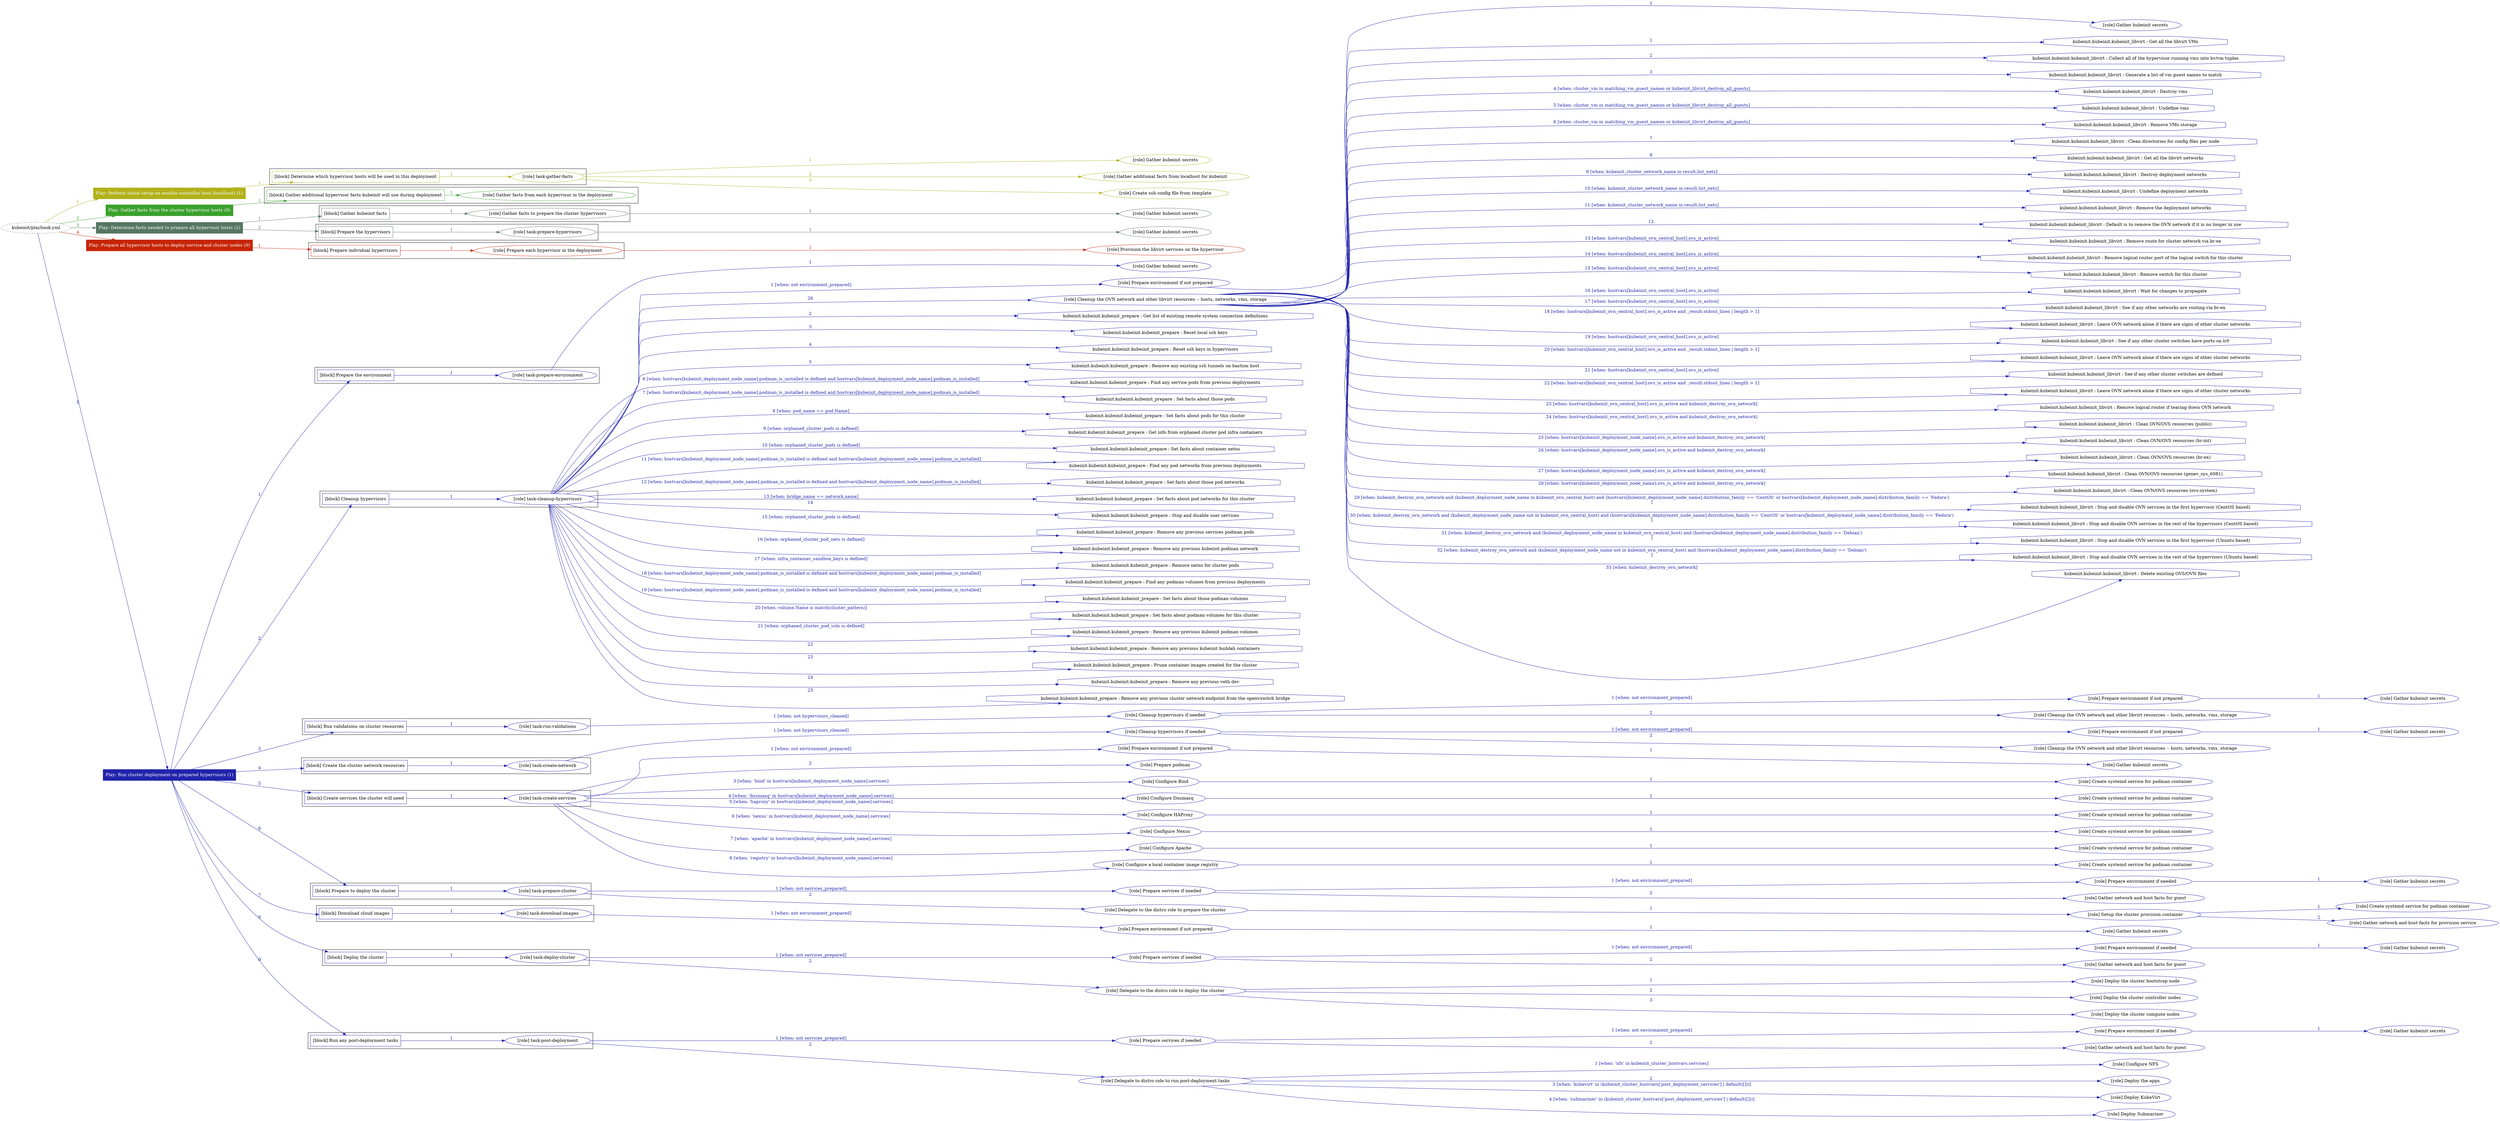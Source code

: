 digraph {
	graph [concentrate=true ordering=in rankdir=LR ratio=fill]
	edge [esep=5 sep=10]
	"kubeinit/playbook.yml" [URL="/home/runner/work/kubeinit/kubeinit/kubeinit/playbook.yml" id=playbook_0d0b2e71 style=dotted]
	play_d10ac4c9 [label="Play: Perform initial setup on ansible-controller host (localhost) (1)" URL="/home/runner/work/kubeinit/kubeinit/kubeinit/playbook.yml" color="#b1b11b" fontcolor="#ffffff" id=play_d10ac4c9 shape=box style=filled tooltip=localhost]
	"kubeinit/playbook.yml" -> play_d10ac4c9 [label="1 " color="#b1b11b" fontcolor="#b1b11b" id=edge_64b5ab2e labeltooltip="1 " tooltip="1 "]
	subgraph "Gather kubeinit secrets" {
		role_a19f1cfb [label="[role] Gather kubeinit secrets" URL="/home/runner/.ansible/collections/ansible_collections/kubeinit/kubeinit/roles/kubeinit_prepare/tasks/build_hypervisors_group.yml" color="#b1b11b" id=role_a19f1cfb tooltip="Gather kubeinit secrets"]
	}
	subgraph "Gather additional facts from localhost for kubeinit" {
		role_eecc214f [label="[role] Gather additional facts from localhost for kubeinit" URL="/home/runner/.ansible/collections/ansible_collections/kubeinit/kubeinit/roles/kubeinit_prepare/tasks/build_hypervisors_group.yml" color="#b1b11b" id=role_eecc214f tooltip="Gather additional facts from localhost for kubeinit"]
	}
	subgraph "Create ssh config file from template" {
		role_b92a8415 [label="[role] Create ssh config file from template" URL="/home/runner/.ansible/collections/ansible_collections/kubeinit/kubeinit/roles/kubeinit_prepare/tasks/build_hypervisors_group.yml" color="#b1b11b" id=role_b92a8415 tooltip="Create ssh config file from template"]
	}
	subgraph "task-gather-facts" {
		role_a8f358b9 [label="[role] task-gather-facts" URL="/home/runner/work/kubeinit/kubeinit/kubeinit/playbook.yml" color="#b1b11b" id=role_a8f358b9 tooltip="task-gather-facts"]
		role_a8f358b9 -> role_a19f1cfb [label="1 " color="#b1b11b" fontcolor="#b1b11b" id=edge_87344487 labeltooltip="1 " tooltip="1 "]
		role_a8f358b9 -> role_eecc214f [label="2 " color="#b1b11b" fontcolor="#b1b11b" id=edge_0fbf306f labeltooltip="2 " tooltip="2 "]
		role_a8f358b9 -> role_b92a8415 [label="3 " color="#b1b11b" fontcolor="#b1b11b" id=edge_f19dcf94 labeltooltip="3 " tooltip="3 "]
	}
	subgraph "Play: Perform initial setup on ansible-controller host (localhost) (1)" {
		play_d10ac4c9 -> block_a7d982b1 [label=1 color="#b1b11b" fontcolor="#b1b11b" id=edge_c1223daa labeltooltip=1 tooltip=1]
		subgraph cluster_block_a7d982b1 {
			block_a7d982b1 [label="[block] Determine which hypervisor hosts will be used in this deployment" URL="/home/runner/work/kubeinit/kubeinit/kubeinit/playbook.yml" color="#b1b11b" id=block_a7d982b1 labeltooltip="Determine which hypervisor hosts will be used in this deployment" shape=box tooltip="Determine which hypervisor hosts will be used in this deployment"]
			block_a7d982b1 -> role_a8f358b9 [label="1 " color="#b1b11b" fontcolor="#b1b11b" id=edge_b95efbf1 labeltooltip="1 " tooltip="1 "]
		}
	}
	play_7bd581aa [label="Play: Gather facts from the cluster hypervisor hosts (0)" URL="/home/runner/work/kubeinit/kubeinit/kubeinit/playbook.yml" color="#3aa02c" fontcolor="#ffffff" id=play_7bd581aa shape=box style=filled tooltip="Play: Gather facts from the cluster hypervisor hosts (0)"]
	"kubeinit/playbook.yml" -> play_7bd581aa [label="2 " color="#3aa02c" fontcolor="#3aa02c" id=edge_e1081f83 labeltooltip="2 " tooltip="2 "]
	subgraph "Gather facts from each hypervisor in the deployment" {
		role_5c583702 [label="[role] Gather facts from each hypervisor in the deployment" URL="/home/runner/work/kubeinit/kubeinit/kubeinit/playbook.yml" color="#3aa02c" id=role_5c583702 tooltip="Gather facts from each hypervisor in the deployment"]
	}
	subgraph "Play: Gather facts from the cluster hypervisor hosts (0)" {
		play_7bd581aa -> block_1838c67d [label=1 color="#3aa02c" fontcolor="#3aa02c" id=edge_7fb7a58b labeltooltip=1 tooltip=1]
		subgraph cluster_block_1838c67d {
			block_1838c67d [label="[block] Gather additional hypervisor facts kubeinit will use during deployment" URL="/home/runner/work/kubeinit/kubeinit/kubeinit/playbook.yml" color="#3aa02c" id=block_1838c67d labeltooltip="Gather additional hypervisor facts kubeinit will use during deployment" shape=box tooltip="Gather additional hypervisor facts kubeinit will use during deployment"]
			block_1838c67d -> role_5c583702 [label="1 " color="#3aa02c" fontcolor="#3aa02c" id=edge_fe4dd1bf labeltooltip="1 " tooltip="1 "]
		}
	}
	play_0611ece2 [label="Play: Determine facts needed to prepare all hypervisor hosts (1)" URL="/home/runner/work/kubeinit/kubeinit/kubeinit/playbook.yml" color="#567662" fontcolor="#ffffff" id=play_0611ece2 shape=box style=filled tooltip=localhost]
	"kubeinit/playbook.yml" -> play_0611ece2 [label="3 " color="#567662" fontcolor="#567662" id=edge_d105800c labeltooltip="3 " tooltip="3 "]
	subgraph "Gather kubeinit secrets" {
		role_9d29b225 [label="[role] Gather kubeinit secrets" URL="/home/runner/.ansible/collections/ansible_collections/kubeinit/kubeinit/roles/kubeinit_prepare/tasks/gather_kubeinit_facts.yml" color="#567662" id=role_9d29b225 tooltip="Gather kubeinit secrets"]
	}
	subgraph "Gather facts to prepare the cluster hypervisors" {
		role_4d2ad442 [label="[role] Gather facts to prepare the cluster hypervisors" URL="/home/runner/work/kubeinit/kubeinit/kubeinit/playbook.yml" color="#567662" id=role_4d2ad442 tooltip="Gather facts to prepare the cluster hypervisors"]
		role_4d2ad442 -> role_9d29b225 [label="1 " color="#567662" fontcolor="#567662" id=edge_f6ce8409 labeltooltip="1 " tooltip="1 "]
	}
	subgraph "Gather kubeinit secrets" {
		role_5463836a [label="[role] Gather kubeinit secrets" URL="/home/runner/.ansible/collections/ansible_collections/kubeinit/kubeinit/roles/kubeinit_prepare/tasks/gather_kubeinit_facts.yml" color="#567662" id=role_5463836a tooltip="Gather kubeinit secrets"]
	}
	subgraph "task-prepare-hypervisors" {
		role_ae0e2a3d [label="[role] task-prepare-hypervisors" URL="/home/runner/work/kubeinit/kubeinit/kubeinit/playbook.yml" color="#567662" id=role_ae0e2a3d tooltip="task-prepare-hypervisors"]
		role_ae0e2a3d -> role_5463836a [label="1 " color="#567662" fontcolor="#567662" id=edge_6f31122c labeltooltip="1 " tooltip="1 "]
	}
	subgraph "Play: Determine facts needed to prepare all hypervisor hosts (1)" {
		play_0611ece2 -> block_d011d5ff [label=1 color="#567662" fontcolor="#567662" id=edge_60bc66fb labeltooltip=1 tooltip=1]
		subgraph cluster_block_d011d5ff {
			block_d011d5ff [label="[block] Gather kubeinit facts" URL="/home/runner/work/kubeinit/kubeinit/kubeinit/playbook.yml" color="#567662" id=block_d011d5ff labeltooltip="Gather kubeinit facts" shape=box tooltip="Gather kubeinit facts"]
			block_d011d5ff -> role_4d2ad442 [label="1 " color="#567662" fontcolor="#567662" id=edge_4ae5a27b labeltooltip="1 " tooltip="1 "]
		}
		play_0611ece2 -> block_b1b7802e [label=2 color="#567662" fontcolor="#567662" id=edge_44822937 labeltooltip=2 tooltip=2]
		subgraph cluster_block_b1b7802e {
			block_b1b7802e [label="[block] Prepare the hypervisors" URL="/home/runner/work/kubeinit/kubeinit/kubeinit/playbook.yml" color="#567662" id=block_b1b7802e labeltooltip="Prepare the hypervisors" shape=box tooltip="Prepare the hypervisors"]
			block_b1b7802e -> role_ae0e2a3d [label="1 " color="#567662" fontcolor="#567662" id=edge_79cf2b8d labeltooltip="1 " tooltip="1 "]
		}
	}
	play_6d356593 [label="Play: Prepare all hypervisor hosts to deploy service and cluster nodes (0)" URL="/home/runner/work/kubeinit/kubeinit/kubeinit/playbook.yml" color="#c62506" fontcolor="#ffffff" id=play_6d356593 shape=box style=filled tooltip="Play: Prepare all hypervisor hosts to deploy service and cluster nodes (0)"]
	"kubeinit/playbook.yml" -> play_6d356593 [label="4 " color="#c62506" fontcolor="#c62506" id=edge_7f9878ff labeltooltip="4 " tooltip="4 "]
	subgraph "Provision the libvirt services on the hypervisor" {
		role_bc4d228f [label="[role] Provision the libvirt services on the hypervisor" URL="/home/runner/.ansible/collections/ansible_collections/kubeinit/kubeinit/roles/kubeinit_prepare/tasks/prepare_hypervisor.yml" color="#c62506" id=role_bc4d228f tooltip="Provision the libvirt services on the hypervisor"]
	}
	subgraph "Prepare each hypervisor in the deployment" {
		role_b6cedb33 [label="[role] Prepare each hypervisor in the deployment" URL="/home/runner/work/kubeinit/kubeinit/kubeinit/playbook.yml" color="#c62506" id=role_b6cedb33 tooltip="Prepare each hypervisor in the deployment"]
		role_b6cedb33 -> role_bc4d228f [label="1 " color="#c62506" fontcolor="#c62506" id=edge_65ea8ca8 labeltooltip="1 " tooltip="1 "]
	}
	subgraph "Play: Prepare all hypervisor hosts to deploy service and cluster nodes (0)" {
		play_6d356593 -> block_43c66e79 [label=1 color="#c62506" fontcolor="#c62506" id=edge_16b49632 labeltooltip=1 tooltip=1]
		subgraph cluster_block_43c66e79 {
			block_43c66e79 [label="[block] Prepare individual hypervisors" URL="/home/runner/work/kubeinit/kubeinit/kubeinit/playbook.yml" color="#c62506" id=block_43c66e79 labeltooltip="Prepare individual hypervisors" shape=box tooltip="Prepare individual hypervisors"]
			block_43c66e79 -> role_b6cedb33 [label="1 " color="#c62506" fontcolor="#c62506" id=edge_9d1085aa labeltooltip="1 " tooltip="1 "]
		}
	}
	play_74a5477d [label="Play: Run cluster deployment on prepared hypervisors (1)" URL="/home/runner/work/kubeinit/kubeinit/kubeinit/playbook.yml" color="#2123ab" fontcolor="#ffffff" id=play_74a5477d shape=box style=filled tooltip=localhost]
	"kubeinit/playbook.yml" -> play_74a5477d [label="5 " color="#2123ab" fontcolor="#2123ab" id=edge_4dee5b63 labeltooltip="5 " tooltip="5 "]
	subgraph "Gather kubeinit secrets" {
		role_3b08d3b9 [label="[role] Gather kubeinit secrets" URL="/home/runner/.ansible/collections/ansible_collections/kubeinit/kubeinit/roles/kubeinit_prepare/tasks/gather_kubeinit_facts.yml" color="#2123ab" id=role_3b08d3b9 tooltip="Gather kubeinit secrets"]
	}
	subgraph "task-prepare-environment" {
		role_3fa29e6b [label="[role] task-prepare-environment" URL="/home/runner/work/kubeinit/kubeinit/kubeinit/playbook.yml" color="#2123ab" id=role_3fa29e6b tooltip="task-prepare-environment"]
		role_3fa29e6b -> role_3b08d3b9 [label="1 " color="#2123ab" fontcolor="#2123ab" id=edge_812d1461 labeltooltip="1 " tooltip="1 "]
	}
	subgraph "Gather kubeinit secrets" {
		role_bf34b0bb [label="[role] Gather kubeinit secrets" URL="/home/runner/.ansible/collections/ansible_collections/kubeinit/kubeinit/roles/kubeinit_prepare/tasks/gather_kubeinit_facts.yml" color="#2123ab" id=role_bf34b0bb tooltip="Gather kubeinit secrets"]
	}
	subgraph "Prepare environment if not prepared" {
		role_9f097904 [label="[role] Prepare environment if not prepared" URL="/home/runner/.ansible/collections/ansible_collections/kubeinit/kubeinit/roles/kubeinit_prepare/tasks/cleanup_hypervisors.yml" color="#2123ab" id=role_9f097904 tooltip="Prepare environment if not prepared"]
		role_9f097904 -> role_bf34b0bb [label="1 " color="#2123ab" fontcolor="#2123ab" id=edge_8db98d5a labeltooltip="1 " tooltip="1 "]
	}
	subgraph "Cleanup the OVN network and other libvirt resources -- hosts, networks, vms, storage" {
		role_1d3a42b9 [label="[role] Cleanup the OVN network and other libvirt resources -- hosts, networks, vms, storage" URL="/home/runner/.ansible/collections/ansible_collections/kubeinit/kubeinit/roles/kubeinit_prepare/tasks/cleanup_hypervisors.yml" color="#2123ab" id=role_1d3a42b9 tooltip="Cleanup the OVN network and other libvirt resources -- hosts, networks, vms, storage"]
		task_140fb665 [label="kubeinit.kubeinit.kubeinit_libvirt : Get all the libvirt VMs" URL="/home/runner/.ansible/collections/ansible_collections/kubeinit/kubeinit/roles/kubeinit_libvirt/tasks/cleanup_libvirt.yml" color="#2123ab" id=task_140fb665 shape=octagon tooltip="kubeinit.kubeinit.kubeinit_libvirt : Get all the libvirt VMs"]
		role_1d3a42b9 -> task_140fb665 [label="1 " color="#2123ab" fontcolor="#2123ab" id=edge_2363feec labeltooltip="1 " tooltip="1 "]
		task_71b4b9c6 [label="kubeinit.kubeinit.kubeinit_libvirt : Collect all of the hypervisor running vms into hv/vm tuples" URL="/home/runner/.ansible/collections/ansible_collections/kubeinit/kubeinit/roles/kubeinit_libvirt/tasks/cleanup_libvirt.yml" color="#2123ab" id=task_71b4b9c6 shape=octagon tooltip="kubeinit.kubeinit.kubeinit_libvirt : Collect all of the hypervisor running vms into hv/vm tuples"]
		role_1d3a42b9 -> task_71b4b9c6 [label="2 " color="#2123ab" fontcolor="#2123ab" id=edge_61239368 labeltooltip="2 " tooltip="2 "]
		task_d53cc622 [label="kubeinit.kubeinit.kubeinit_libvirt : Generate a list of vm guest names to match" URL="/home/runner/.ansible/collections/ansible_collections/kubeinit/kubeinit/roles/kubeinit_libvirt/tasks/cleanup_libvirt.yml" color="#2123ab" id=task_d53cc622 shape=octagon tooltip="kubeinit.kubeinit.kubeinit_libvirt : Generate a list of vm guest names to match"]
		role_1d3a42b9 -> task_d53cc622 [label="3 " color="#2123ab" fontcolor="#2123ab" id=edge_c9d78e12 labeltooltip="3 " tooltip="3 "]
		task_e29a3c92 [label="kubeinit.kubeinit.kubeinit_libvirt : Destroy vms" URL="/home/runner/.ansible/collections/ansible_collections/kubeinit/kubeinit/roles/kubeinit_libvirt/tasks/cleanup_libvirt.yml" color="#2123ab" id=task_e29a3c92 shape=octagon tooltip="kubeinit.kubeinit.kubeinit_libvirt : Destroy vms"]
		role_1d3a42b9 -> task_e29a3c92 [label="4 [when: cluster_vm in matching_vm_guest_names or kubeinit_libvirt_destroy_all_guests]" color="#2123ab" fontcolor="#2123ab" id=edge_bee1d7e8 labeltooltip="4 [when: cluster_vm in matching_vm_guest_names or kubeinit_libvirt_destroy_all_guests]" tooltip="4 [when: cluster_vm in matching_vm_guest_names or kubeinit_libvirt_destroy_all_guests]"]
		task_56943bf9 [label="kubeinit.kubeinit.kubeinit_libvirt : Undefine vms" URL="/home/runner/.ansible/collections/ansible_collections/kubeinit/kubeinit/roles/kubeinit_libvirt/tasks/cleanup_libvirt.yml" color="#2123ab" id=task_56943bf9 shape=octagon tooltip="kubeinit.kubeinit.kubeinit_libvirt : Undefine vms"]
		role_1d3a42b9 -> task_56943bf9 [label="5 [when: cluster_vm in matching_vm_guest_names or kubeinit_libvirt_destroy_all_guests]" color="#2123ab" fontcolor="#2123ab" id=edge_d1404696 labeltooltip="5 [when: cluster_vm in matching_vm_guest_names or kubeinit_libvirt_destroy_all_guests]" tooltip="5 [when: cluster_vm in matching_vm_guest_names or kubeinit_libvirt_destroy_all_guests]"]
		task_e0bc2c80 [label="kubeinit.kubeinit.kubeinit_libvirt : Remove VMs storage" URL="/home/runner/.ansible/collections/ansible_collections/kubeinit/kubeinit/roles/kubeinit_libvirt/tasks/cleanup_libvirt.yml" color="#2123ab" id=task_e0bc2c80 shape=octagon tooltip="kubeinit.kubeinit.kubeinit_libvirt : Remove VMs storage"]
		role_1d3a42b9 -> task_e0bc2c80 [label="6 [when: cluster_vm in matching_vm_guest_names or kubeinit_libvirt_destroy_all_guests]" color="#2123ab" fontcolor="#2123ab" id=edge_9221eefc labeltooltip="6 [when: cluster_vm in matching_vm_guest_names or kubeinit_libvirt_destroy_all_guests]" tooltip="6 [when: cluster_vm in matching_vm_guest_names or kubeinit_libvirt_destroy_all_guests]"]
		task_fc87f029 [label="kubeinit.kubeinit.kubeinit_libvirt : Clean directories for config files per node" URL="/home/runner/.ansible/collections/ansible_collections/kubeinit/kubeinit/roles/kubeinit_libvirt/tasks/cleanup_libvirt.yml" color="#2123ab" id=task_fc87f029 shape=octagon tooltip="kubeinit.kubeinit.kubeinit_libvirt : Clean directories for config files per node"]
		role_1d3a42b9 -> task_fc87f029 [label="7 " color="#2123ab" fontcolor="#2123ab" id=edge_2c80c159 labeltooltip="7 " tooltip="7 "]
		task_865276d7 [label="kubeinit.kubeinit.kubeinit_libvirt : Get all the libvirt networks" URL="/home/runner/.ansible/collections/ansible_collections/kubeinit/kubeinit/roles/kubeinit_libvirt/tasks/cleanup_libvirt.yml" color="#2123ab" id=task_865276d7 shape=octagon tooltip="kubeinit.kubeinit.kubeinit_libvirt : Get all the libvirt networks"]
		role_1d3a42b9 -> task_865276d7 [label="8 " color="#2123ab" fontcolor="#2123ab" id=edge_7e6fdf76 labeltooltip="8 " tooltip="8 "]
		task_9398fd85 [label="kubeinit.kubeinit.kubeinit_libvirt : Destroy deployment networks" URL="/home/runner/.ansible/collections/ansible_collections/kubeinit/kubeinit/roles/kubeinit_libvirt/tasks/cleanup_libvirt.yml" color="#2123ab" id=task_9398fd85 shape=octagon tooltip="kubeinit.kubeinit.kubeinit_libvirt : Destroy deployment networks"]
		role_1d3a42b9 -> task_9398fd85 [label="9 [when: kubeinit_cluster_network_name in result.list_nets]" color="#2123ab" fontcolor="#2123ab" id=edge_4b48a427 labeltooltip="9 [when: kubeinit_cluster_network_name in result.list_nets]" tooltip="9 [when: kubeinit_cluster_network_name in result.list_nets]"]
		task_88da1ac9 [label="kubeinit.kubeinit.kubeinit_libvirt : Undefine deployment networks" URL="/home/runner/.ansible/collections/ansible_collections/kubeinit/kubeinit/roles/kubeinit_libvirt/tasks/cleanup_libvirt.yml" color="#2123ab" id=task_88da1ac9 shape=octagon tooltip="kubeinit.kubeinit.kubeinit_libvirt : Undefine deployment networks"]
		role_1d3a42b9 -> task_88da1ac9 [label="10 [when: kubeinit_cluster_network_name in result.list_nets]" color="#2123ab" fontcolor="#2123ab" id=edge_078d4982 labeltooltip="10 [when: kubeinit_cluster_network_name in result.list_nets]" tooltip="10 [when: kubeinit_cluster_network_name in result.list_nets]"]
		task_a6975050 [label="kubeinit.kubeinit.kubeinit_libvirt : Remove the deployment networks" URL="/home/runner/.ansible/collections/ansible_collections/kubeinit/kubeinit/roles/kubeinit_libvirt/tasks/cleanup_libvirt.yml" color="#2123ab" id=task_a6975050 shape=octagon tooltip="kubeinit.kubeinit.kubeinit_libvirt : Remove the deployment networks"]
		role_1d3a42b9 -> task_a6975050 [label="11 [when: kubeinit_cluster_network_name in result.list_nets]" color="#2123ab" fontcolor="#2123ab" id=edge_c6099e1d labeltooltip="11 [when: kubeinit_cluster_network_name in result.list_nets]" tooltip="11 [when: kubeinit_cluster_network_name in result.list_nets]"]
		task_996776a6 [label="kubeinit.kubeinit.kubeinit_libvirt : Default is to remove the OVN network if it is no longer in use" URL="/home/runner/.ansible/collections/ansible_collections/kubeinit/kubeinit/roles/kubeinit_libvirt/tasks/cleanup_libvirt.yml" color="#2123ab" id=task_996776a6 shape=octagon tooltip="kubeinit.kubeinit.kubeinit_libvirt : Default is to remove the OVN network if it is no longer in use"]
		role_1d3a42b9 -> task_996776a6 [label="12 " color="#2123ab" fontcolor="#2123ab" id=edge_a5ad9f9c labeltooltip="12 " tooltip="12 "]
		task_aaab9e67 [label="kubeinit.kubeinit.kubeinit_libvirt : Remove route for cluster network via br-ex" URL="/home/runner/.ansible/collections/ansible_collections/kubeinit/kubeinit/roles/kubeinit_libvirt/tasks/cleanup_libvirt.yml" color="#2123ab" id=task_aaab9e67 shape=octagon tooltip="kubeinit.kubeinit.kubeinit_libvirt : Remove route for cluster network via br-ex"]
		role_1d3a42b9 -> task_aaab9e67 [label="13 [when: hostvars[kubeinit_ovn_central_host].ovs_is_active]" color="#2123ab" fontcolor="#2123ab" id=edge_e3859bfa labeltooltip="13 [when: hostvars[kubeinit_ovn_central_host].ovs_is_active]" tooltip="13 [when: hostvars[kubeinit_ovn_central_host].ovs_is_active]"]
		task_c0e31300 [label="kubeinit.kubeinit.kubeinit_libvirt : Remove logical router port of the logical switch for this cluster" URL="/home/runner/.ansible/collections/ansible_collections/kubeinit/kubeinit/roles/kubeinit_libvirt/tasks/cleanup_libvirt.yml" color="#2123ab" id=task_c0e31300 shape=octagon tooltip="kubeinit.kubeinit.kubeinit_libvirt : Remove logical router port of the logical switch for this cluster"]
		role_1d3a42b9 -> task_c0e31300 [label="14 [when: hostvars[kubeinit_ovn_central_host].ovs_is_active]" color="#2123ab" fontcolor="#2123ab" id=edge_cd1dcc69 labeltooltip="14 [when: hostvars[kubeinit_ovn_central_host].ovs_is_active]" tooltip="14 [when: hostvars[kubeinit_ovn_central_host].ovs_is_active]"]
		task_61b4cecd [label="kubeinit.kubeinit.kubeinit_libvirt : Remove switch for this cluster" URL="/home/runner/.ansible/collections/ansible_collections/kubeinit/kubeinit/roles/kubeinit_libvirt/tasks/cleanup_libvirt.yml" color="#2123ab" id=task_61b4cecd shape=octagon tooltip="kubeinit.kubeinit.kubeinit_libvirt : Remove switch for this cluster"]
		role_1d3a42b9 -> task_61b4cecd [label="15 [when: hostvars[kubeinit_ovn_central_host].ovs_is_active]" color="#2123ab" fontcolor="#2123ab" id=edge_93fd0426 labeltooltip="15 [when: hostvars[kubeinit_ovn_central_host].ovs_is_active]" tooltip="15 [when: hostvars[kubeinit_ovn_central_host].ovs_is_active]"]
		task_4a436a34 [label="kubeinit.kubeinit.kubeinit_libvirt : Wait for changes to propagate" URL="/home/runner/.ansible/collections/ansible_collections/kubeinit/kubeinit/roles/kubeinit_libvirt/tasks/cleanup_libvirt.yml" color="#2123ab" id=task_4a436a34 shape=octagon tooltip="kubeinit.kubeinit.kubeinit_libvirt : Wait for changes to propagate"]
		role_1d3a42b9 -> task_4a436a34 [label="16 [when: hostvars[kubeinit_ovn_central_host].ovs_is_active]" color="#2123ab" fontcolor="#2123ab" id=edge_7d7e8546 labeltooltip="16 [when: hostvars[kubeinit_ovn_central_host].ovs_is_active]" tooltip="16 [when: hostvars[kubeinit_ovn_central_host].ovs_is_active]"]
		task_8314b27a [label="kubeinit.kubeinit.kubeinit_libvirt : See if any other networks are routing via br-ex" URL="/home/runner/.ansible/collections/ansible_collections/kubeinit/kubeinit/roles/kubeinit_libvirt/tasks/cleanup_libvirt.yml" color="#2123ab" id=task_8314b27a shape=octagon tooltip="kubeinit.kubeinit.kubeinit_libvirt : See if any other networks are routing via br-ex"]
		role_1d3a42b9 -> task_8314b27a [label="17 [when: hostvars[kubeinit_ovn_central_host].ovs_is_active]" color="#2123ab" fontcolor="#2123ab" id=edge_8b641ea7 labeltooltip="17 [when: hostvars[kubeinit_ovn_central_host].ovs_is_active]" tooltip="17 [when: hostvars[kubeinit_ovn_central_host].ovs_is_active]"]
		task_9b40d6fd [label="kubeinit.kubeinit.kubeinit_libvirt : Leave OVN network alone if there are signs of other cluster networks" URL="/home/runner/.ansible/collections/ansible_collections/kubeinit/kubeinit/roles/kubeinit_libvirt/tasks/cleanup_libvirt.yml" color="#2123ab" id=task_9b40d6fd shape=octagon tooltip="kubeinit.kubeinit.kubeinit_libvirt : Leave OVN network alone if there are signs of other cluster networks"]
		role_1d3a42b9 -> task_9b40d6fd [label="18 [when: hostvars[kubeinit_ovn_central_host].ovs_is_active and _result.stdout_lines | length > 1]" color="#2123ab" fontcolor="#2123ab" id=edge_7c2bf52b labeltooltip="18 [when: hostvars[kubeinit_ovn_central_host].ovs_is_active and _result.stdout_lines | length > 1]" tooltip="18 [when: hostvars[kubeinit_ovn_central_host].ovs_is_active and _result.stdout_lines | length > 1]"]
		task_6675a2e0 [label="kubeinit.kubeinit.kubeinit_libvirt : See if any other cluster switches have ports on lr0" URL="/home/runner/.ansible/collections/ansible_collections/kubeinit/kubeinit/roles/kubeinit_libvirt/tasks/cleanup_libvirt.yml" color="#2123ab" id=task_6675a2e0 shape=octagon tooltip="kubeinit.kubeinit.kubeinit_libvirt : See if any other cluster switches have ports on lr0"]
		role_1d3a42b9 -> task_6675a2e0 [label="19 [when: hostvars[kubeinit_ovn_central_host].ovs_is_active]" color="#2123ab" fontcolor="#2123ab" id=edge_ee246a2c labeltooltip="19 [when: hostvars[kubeinit_ovn_central_host].ovs_is_active]" tooltip="19 [when: hostvars[kubeinit_ovn_central_host].ovs_is_active]"]
		task_cc5c42ad [label="kubeinit.kubeinit.kubeinit_libvirt : Leave OVN network alone if there are signs of other cluster networks" URL="/home/runner/.ansible/collections/ansible_collections/kubeinit/kubeinit/roles/kubeinit_libvirt/tasks/cleanup_libvirt.yml" color="#2123ab" id=task_cc5c42ad shape=octagon tooltip="kubeinit.kubeinit.kubeinit_libvirt : Leave OVN network alone if there are signs of other cluster networks"]
		role_1d3a42b9 -> task_cc5c42ad [label="20 [when: hostvars[kubeinit_ovn_central_host].ovs_is_active and _result.stdout_lines | length > 1]" color="#2123ab" fontcolor="#2123ab" id=edge_35bbc49d labeltooltip="20 [when: hostvars[kubeinit_ovn_central_host].ovs_is_active and _result.stdout_lines | length > 1]" tooltip="20 [when: hostvars[kubeinit_ovn_central_host].ovs_is_active and _result.stdout_lines | length > 1]"]
		task_1f2dfa47 [label="kubeinit.kubeinit.kubeinit_libvirt : See if any other cluster switches are defined" URL="/home/runner/.ansible/collections/ansible_collections/kubeinit/kubeinit/roles/kubeinit_libvirt/tasks/cleanup_libvirt.yml" color="#2123ab" id=task_1f2dfa47 shape=octagon tooltip="kubeinit.kubeinit.kubeinit_libvirt : See if any other cluster switches are defined"]
		role_1d3a42b9 -> task_1f2dfa47 [label="21 [when: hostvars[kubeinit_ovn_central_host].ovs_is_active]" color="#2123ab" fontcolor="#2123ab" id=edge_b4fa4439 labeltooltip="21 [when: hostvars[kubeinit_ovn_central_host].ovs_is_active]" tooltip="21 [when: hostvars[kubeinit_ovn_central_host].ovs_is_active]"]
		task_972c80e2 [label="kubeinit.kubeinit.kubeinit_libvirt : Leave OVN network alone if there are signs of other cluster networks" URL="/home/runner/.ansible/collections/ansible_collections/kubeinit/kubeinit/roles/kubeinit_libvirt/tasks/cleanup_libvirt.yml" color="#2123ab" id=task_972c80e2 shape=octagon tooltip="kubeinit.kubeinit.kubeinit_libvirt : Leave OVN network alone if there are signs of other cluster networks"]
		role_1d3a42b9 -> task_972c80e2 [label="22 [when: hostvars[kubeinit_ovn_central_host].ovs_is_active and _result.stdout_lines | length > 1]" color="#2123ab" fontcolor="#2123ab" id=edge_10548c1d labeltooltip="22 [when: hostvars[kubeinit_ovn_central_host].ovs_is_active and _result.stdout_lines | length > 1]" tooltip="22 [when: hostvars[kubeinit_ovn_central_host].ovs_is_active and _result.stdout_lines | length > 1]"]
		task_3f920505 [label="kubeinit.kubeinit.kubeinit_libvirt : Remove logical router if tearing down OVN network" URL="/home/runner/.ansible/collections/ansible_collections/kubeinit/kubeinit/roles/kubeinit_libvirt/tasks/cleanup_libvirt.yml" color="#2123ab" id=task_3f920505 shape=octagon tooltip="kubeinit.kubeinit.kubeinit_libvirt : Remove logical router if tearing down OVN network"]
		role_1d3a42b9 -> task_3f920505 [label="23 [when: hostvars[kubeinit_ovn_central_host].ovs_is_active and kubeinit_destroy_ovn_network]" color="#2123ab" fontcolor="#2123ab" id=edge_319f82ba labeltooltip="23 [when: hostvars[kubeinit_ovn_central_host].ovs_is_active and kubeinit_destroy_ovn_network]" tooltip="23 [when: hostvars[kubeinit_ovn_central_host].ovs_is_active and kubeinit_destroy_ovn_network]"]
		task_f0eec3f8 [label="kubeinit.kubeinit.kubeinit_libvirt : Clean OVN/OVS resources (public)" URL="/home/runner/.ansible/collections/ansible_collections/kubeinit/kubeinit/roles/kubeinit_libvirt/tasks/cleanup_libvirt.yml" color="#2123ab" id=task_f0eec3f8 shape=octagon tooltip="kubeinit.kubeinit.kubeinit_libvirt : Clean OVN/OVS resources (public)"]
		role_1d3a42b9 -> task_f0eec3f8 [label="24 [when: hostvars[kubeinit_ovn_central_host].ovs_is_active and kubeinit_destroy_ovn_network]" color="#2123ab" fontcolor="#2123ab" id=edge_370531d0 labeltooltip="24 [when: hostvars[kubeinit_ovn_central_host].ovs_is_active and kubeinit_destroy_ovn_network]" tooltip="24 [when: hostvars[kubeinit_ovn_central_host].ovs_is_active and kubeinit_destroy_ovn_network]"]
		task_6bff30e7 [label="kubeinit.kubeinit.kubeinit_libvirt : Clean OVN/OVS resources (br-int)" URL="/home/runner/.ansible/collections/ansible_collections/kubeinit/kubeinit/roles/kubeinit_libvirt/tasks/cleanup_libvirt.yml" color="#2123ab" id=task_6bff30e7 shape=octagon tooltip="kubeinit.kubeinit.kubeinit_libvirt : Clean OVN/OVS resources (br-int)"]
		role_1d3a42b9 -> task_6bff30e7 [label="25 [when: hostvars[kubeinit_deployment_node_name].ovs_is_active and kubeinit_destroy_ovn_network]" color="#2123ab" fontcolor="#2123ab" id=edge_9a29f272 labeltooltip="25 [when: hostvars[kubeinit_deployment_node_name].ovs_is_active and kubeinit_destroy_ovn_network]" tooltip="25 [when: hostvars[kubeinit_deployment_node_name].ovs_is_active and kubeinit_destroy_ovn_network]"]
		task_197f3feb [label="kubeinit.kubeinit.kubeinit_libvirt : Clean OVN/OVS resources (br-ex)" URL="/home/runner/.ansible/collections/ansible_collections/kubeinit/kubeinit/roles/kubeinit_libvirt/tasks/cleanup_libvirt.yml" color="#2123ab" id=task_197f3feb shape=octagon tooltip="kubeinit.kubeinit.kubeinit_libvirt : Clean OVN/OVS resources (br-ex)"]
		role_1d3a42b9 -> task_197f3feb [label="26 [when: hostvars[kubeinit_deployment_node_name].ovs_is_active and kubeinit_destroy_ovn_network]" color="#2123ab" fontcolor="#2123ab" id=edge_e3ccbb46 labeltooltip="26 [when: hostvars[kubeinit_deployment_node_name].ovs_is_active and kubeinit_destroy_ovn_network]" tooltip="26 [when: hostvars[kubeinit_deployment_node_name].ovs_is_active and kubeinit_destroy_ovn_network]"]
		task_ec6613bf [label="kubeinit.kubeinit.kubeinit_libvirt : Clean OVN/OVS resources (genev_sys_6081)" URL="/home/runner/.ansible/collections/ansible_collections/kubeinit/kubeinit/roles/kubeinit_libvirt/tasks/cleanup_libvirt.yml" color="#2123ab" id=task_ec6613bf shape=octagon tooltip="kubeinit.kubeinit.kubeinit_libvirt : Clean OVN/OVS resources (genev_sys_6081)"]
		role_1d3a42b9 -> task_ec6613bf [label="27 [when: hostvars[kubeinit_deployment_node_name].ovs_is_active and kubeinit_destroy_ovn_network]" color="#2123ab" fontcolor="#2123ab" id=edge_41f6dfb5 labeltooltip="27 [when: hostvars[kubeinit_deployment_node_name].ovs_is_active and kubeinit_destroy_ovn_network]" tooltip="27 [when: hostvars[kubeinit_deployment_node_name].ovs_is_active and kubeinit_destroy_ovn_network]"]
		task_ff88b821 [label="kubeinit.kubeinit.kubeinit_libvirt : Clean OVN/OVS resources (ovs-system)" URL="/home/runner/.ansible/collections/ansible_collections/kubeinit/kubeinit/roles/kubeinit_libvirt/tasks/cleanup_libvirt.yml" color="#2123ab" id=task_ff88b821 shape=octagon tooltip="kubeinit.kubeinit.kubeinit_libvirt : Clean OVN/OVS resources (ovs-system)"]
		role_1d3a42b9 -> task_ff88b821 [label="28 [when: hostvars[kubeinit_deployment_node_name].ovs_is_active and kubeinit_destroy_ovn_network]" color="#2123ab" fontcolor="#2123ab" id=edge_80dd6b03 labeltooltip="28 [when: hostvars[kubeinit_deployment_node_name].ovs_is_active and kubeinit_destroy_ovn_network]" tooltip="28 [when: hostvars[kubeinit_deployment_node_name].ovs_is_active and kubeinit_destroy_ovn_network]"]
		task_9623bb95 [label="kubeinit.kubeinit.kubeinit_libvirt : Stop and disable OVN services in the first hypervisor (CentOS based)" URL="/home/runner/.ansible/collections/ansible_collections/kubeinit/kubeinit/roles/kubeinit_libvirt/tasks/cleanup_libvirt.yml" color="#2123ab" id=task_9623bb95 shape=octagon tooltip="kubeinit.kubeinit.kubeinit_libvirt : Stop and disable OVN services in the first hypervisor (CentOS based)"]
		role_1d3a42b9 -> task_9623bb95 [label="29 [when: kubeinit_destroy_ovn_network and (kubeinit_deployment_node_name in kubeinit_ovn_central_host) and (hostvars[kubeinit_deployment_node_name].distribution_family == 'CentOS' or hostvars[kubeinit_deployment_node_name].distribution_family == 'Fedora')
]" color="#2123ab" fontcolor="#2123ab" id=edge_2b71a5e9 labeltooltip="29 [when: kubeinit_destroy_ovn_network and (kubeinit_deployment_node_name in kubeinit_ovn_central_host) and (hostvars[kubeinit_deployment_node_name].distribution_family == 'CentOS' or hostvars[kubeinit_deployment_node_name].distribution_family == 'Fedora')
]" tooltip="29 [when: kubeinit_destroy_ovn_network and (kubeinit_deployment_node_name in kubeinit_ovn_central_host) and (hostvars[kubeinit_deployment_node_name].distribution_family == 'CentOS' or hostvars[kubeinit_deployment_node_name].distribution_family == 'Fedora')
]"]
		task_b8d6908d [label="kubeinit.kubeinit.kubeinit_libvirt : Stop and disable OVN services in the rest of the hypervisors (CentOS based)" URL="/home/runner/.ansible/collections/ansible_collections/kubeinit/kubeinit/roles/kubeinit_libvirt/tasks/cleanup_libvirt.yml" color="#2123ab" id=task_b8d6908d shape=octagon tooltip="kubeinit.kubeinit.kubeinit_libvirt : Stop and disable OVN services in the rest of the hypervisors (CentOS based)"]
		role_1d3a42b9 -> task_b8d6908d [label="30 [when: kubeinit_destroy_ovn_network and (kubeinit_deployment_node_name not in kubeinit_ovn_central_host) and (hostvars[kubeinit_deployment_node_name].distribution_family == 'CentOS' or hostvars[kubeinit_deployment_node_name].distribution_family == 'Fedora')
]" color="#2123ab" fontcolor="#2123ab" id=edge_13ccb206 labeltooltip="30 [when: kubeinit_destroy_ovn_network and (kubeinit_deployment_node_name not in kubeinit_ovn_central_host) and (hostvars[kubeinit_deployment_node_name].distribution_family == 'CentOS' or hostvars[kubeinit_deployment_node_name].distribution_family == 'Fedora')
]" tooltip="30 [when: kubeinit_destroy_ovn_network and (kubeinit_deployment_node_name not in kubeinit_ovn_central_host) and (hostvars[kubeinit_deployment_node_name].distribution_family == 'CentOS' or hostvars[kubeinit_deployment_node_name].distribution_family == 'Fedora')
]"]
		task_3224b78a [label="kubeinit.kubeinit.kubeinit_libvirt : Stop and disable OVN services in the first hypervisor (Ubuntu based)" URL="/home/runner/.ansible/collections/ansible_collections/kubeinit/kubeinit/roles/kubeinit_libvirt/tasks/cleanup_libvirt.yml" color="#2123ab" id=task_3224b78a shape=octagon tooltip="kubeinit.kubeinit.kubeinit_libvirt : Stop and disable OVN services in the first hypervisor (Ubuntu based)"]
		role_1d3a42b9 -> task_3224b78a [label="31 [when: kubeinit_destroy_ovn_network and (kubeinit_deployment_node_name in kubeinit_ovn_central_host) and (hostvars[kubeinit_deployment_node_name].distribution_family == 'Debian')
]" color="#2123ab" fontcolor="#2123ab" id=edge_59087a4e labeltooltip="31 [when: kubeinit_destroy_ovn_network and (kubeinit_deployment_node_name in kubeinit_ovn_central_host) and (hostvars[kubeinit_deployment_node_name].distribution_family == 'Debian')
]" tooltip="31 [when: kubeinit_destroy_ovn_network and (kubeinit_deployment_node_name in kubeinit_ovn_central_host) and (hostvars[kubeinit_deployment_node_name].distribution_family == 'Debian')
]"]
		task_5d22678a [label="kubeinit.kubeinit.kubeinit_libvirt : Stop and disable OVN services in the rest of the hypervisors (Ubuntu based)" URL="/home/runner/.ansible/collections/ansible_collections/kubeinit/kubeinit/roles/kubeinit_libvirt/tasks/cleanup_libvirt.yml" color="#2123ab" id=task_5d22678a shape=octagon tooltip="kubeinit.kubeinit.kubeinit_libvirt : Stop and disable OVN services in the rest of the hypervisors (Ubuntu based)"]
		role_1d3a42b9 -> task_5d22678a [label="32 [when: kubeinit_destroy_ovn_network and (kubeinit_deployment_node_name not in kubeinit_ovn_central_host) and (hostvars[kubeinit_deployment_node_name].distribution_family == 'Debian')
]" color="#2123ab" fontcolor="#2123ab" id=edge_78fe413d labeltooltip="32 [when: kubeinit_destroy_ovn_network and (kubeinit_deployment_node_name not in kubeinit_ovn_central_host) and (hostvars[kubeinit_deployment_node_name].distribution_family == 'Debian')
]" tooltip="32 [when: kubeinit_destroy_ovn_network and (kubeinit_deployment_node_name not in kubeinit_ovn_central_host) and (hostvars[kubeinit_deployment_node_name].distribution_family == 'Debian')
]"]
		task_3849cd9d [label="kubeinit.kubeinit.kubeinit_libvirt : Delete existing OVS/OVN files" URL="/home/runner/.ansible/collections/ansible_collections/kubeinit/kubeinit/roles/kubeinit_libvirt/tasks/cleanup_libvirt.yml" color="#2123ab" id=task_3849cd9d shape=octagon tooltip="kubeinit.kubeinit.kubeinit_libvirt : Delete existing OVS/OVN files"]
		role_1d3a42b9 -> task_3849cd9d [label="33 [when: kubeinit_destroy_ovn_network]" color="#2123ab" fontcolor="#2123ab" id=edge_41c0dfbc labeltooltip="33 [when: kubeinit_destroy_ovn_network]" tooltip="33 [when: kubeinit_destroy_ovn_network]"]
	}
	subgraph "task-cleanup-hypervisors" {
		role_7ca538c7 [label="[role] task-cleanup-hypervisors" URL="/home/runner/work/kubeinit/kubeinit/kubeinit/playbook.yml" color="#2123ab" id=role_7ca538c7 tooltip="task-cleanup-hypervisors"]
		role_7ca538c7 -> role_9f097904 [label="1 [when: not environment_prepared]" color="#2123ab" fontcolor="#2123ab" id=edge_b5ff82d1 labeltooltip="1 [when: not environment_prepared]" tooltip="1 [when: not environment_prepared]"]
		task_ac5fe9dc [label="kubeinit.kubeinit.kubeinit_prepare : Get list of existing remote system connection definitions" URL="/home/runner/.ansible/collections/ansible_collections/kubeinit/kubeinit/roles/kubeinit_prepare/tasks/cleanup_hypervisors.yml" color="#2123ab" id=task_ac5fe9dc shape=octagon tooltip="kubeinit.kubeinit.kubeinit_prepare : Get list of existing remote system connection definitions"]
		role_7ca538c7 -> task_ac5fe9dc [label="2 " color="#2123ab" fontcolor="#2123ab" id=edge_26e48971 labeltooltip="2 " tooltip="2 "]
		task_7c2331a9 [label="kubeinit.kubeinit.kubeinit_prepare : Reset local ssh keys" URL="/home/runner/.ansible/collections/ansible_collections/kubeinit/kubeinit/roles/kubeinit_prepare/tasks/cleanup_hypervisors.yml" color="#2123ab" id=task_7c2331a9 shape=octagon tooltip="kubeinit.kubeinit.kubeinit_prepare : Reset local ssh keys"]
		role_7ca538c7 -> task_7c2331a9 [label="3 " color="#2123ab" fontcolor="#2123ab" id=edge_57150f17 labeltooltip="3 " tooltip="3 "]
		task_f06af95d [label="kubeinit.kubeinit.kubeinit_prepare : Reset ssh keys in hypervisors" URL="/home/runner/.ansible/collections/ansible_collections/kubeinit/kubeinit/roles/kubeinit_prepare/tasks/cleanup_hypervisors.yml" color="#2123ab" id=task_f06af95d shape=octagon tooltip="kubeinit.kubeinit.kubeinit_prepare : Reset ssh keys in hypervisors"]
		role_7ca538c7 -> task_f06af95d [label="4 " color="#2123ab" fontcolor="#2123ab" id=edge_d71e7b00 labeltooltip="4 " tooltip="4 "]
		task_e278aefd [label="kubeinit.kubeinit.kubeinit_prepare : Remove any existing ssh tunnels on bastion host" URL="/home/runner/.ansible/collections/ansible_collections/kubeinit/kubeinit/roles/kubeinit_prepare/tasks/cleanup_hypervisors.yml" color="#2123ab" id=task_e278aefd shape=octagon tooltip="kubeinit.kubeinit.kubeinit_prepare : Remove any existing ssh tunnels on bastion host"]
		role_7ca538c7 -> task_e278aefd [label="5 " color="#2123ab" fontcolor="#2123ab" id=edge_18fbd053 labeltooltip="5 " tooltip="5 "]
		task_843156e5 [label="kubeinit.kubeinit.kubeinit_prepare : Find any service pods from previous deployments" URL="/home/runner/.ansible/collections/ansible_collections/kubeinit/kubeinit/roles/kubeinit_prepare/tasks/cleanup_hypervisors.yml" color="#2123ab" id=task_843156e5 shape=octagon tooltip="kubeinit.kubeinit.kubeinit_prepare : Find any service pods from previous deployments"]
		role_7ca538c7 -> task_843156e5 [label="6 [when: hostvars[kubeinit_deployment_node_name].podman_is_installed is defined and hostvars[kubeinit_deployment_node_name].podman_is_installed]" color="#2123ab" fontcolor="#2123ab" id=edge_42e1da4a labeltooltip="6 [when: hostvars[kubeinit_deployment_node_name].podman_is_installed is defined and hostvars[kubeinit_deployment_node_name].podman_is_installed]" tooltip="6 [when: hostvars[kubeinit_deployment_node_name].podman_is_installed is defined and hostvars[kubeinit_deployment_node_name].podman_is_installed]"]
		task_d54c0d77 [label="kubeinit.kubeinit.kubeinit_prepare : Set facts about those pods" URL="/home/runner/.ansible/collections/ansible_collections/kubeinit/kubeinit/roles/kubeinit_prepare/tasks/cleanup_hypervisors.yml" color="#2123ab" id=task_d54c0d77 shape=octagon tooltip="kubeinit.kubeinit.kubeinit_prepare : Set facts about those pods"]
		role_7ca538c7 -> task_d54c0d77 [label="7 [when: hostvars[kubeinit_deployment_node_name].podman_is_installed is defined and hostvars[kubeinit_deployment_node_name].podman_is_installed]" color="#2123ab" fontcolor="#2123ab" id=edge_e65b562b labeltooltip="7 [when: hostvars[kubeinit_deployment_node_name].podman_is_installed is defined and hostvars[kubeinit_deployment_node_name].podman_is_installed]" tooltip="7 [when: hostvars[kubeinit_deployment_node_name].podman_is_installed is defined and hostvars[kubeinit_deployment_node_name].podman_is_installed]"]
		task_8a6989bf [label="kubeinit.kubeinit.kubeinit_prepare : Set facts about pods for this cluster" URL="/home/runner/.ansible/collections/ansible_collections/kubeinit/kubeinit/roles/kubeinit_prepare/tasks/cleanup_hypervisors.yml" color="#2123ab" id=task_8a6989bf shape=octagon tooltip="kubeinit.kubeinit.kubeinit_prepare : Set facts about pods for this cluster"]
		role_7ca538c7 -> task_8a6989bf [label="8 [when: pod_name == pod.Name]" color="#2123ab" fontcolor="#2123ab" id=edge_d679750a labeltooltip="8 [when: pod_name == pod.Name]" tooltip="8 [when: pod_name == pod.Name]"]
		task_e1c80d9c [label="kubeinit.kubeinit.kubeinit_prepare : Get info from orphaned cluster pod infra containers" URL="/home/runner/.ansible/collections/ansible_collections/kubeinit/kubeinit/roles/kubeinit_prepare/tasks/cleanup_hypervisors.yml" color="#2123ab" id=task_e1c80d9c shape=octagon tooltip="kubeinit.kubeinit.kubeinit_prepare : Get info from orphaned cluster pod infra containers"]
		role_7ca538c7 -> task_e1c80d9c [label="9 [when: orphaned_cluster_pods is defined]" color="#2123ab" fontcolor="#2123ab" id=edge_59c5f8c6 labeltooltip="9 [when: orphaned_cluster_pods is defined]" tooltip="9 [when: orphaned_cluster_pods is defined]"]
		task_a951c7e2 [label="kubeinit.kubeinit.kubeinit_prepare : Set facts about container netns" URL="/home/runner/.ansible/collections/ansible_collections/kubeinit/kubeinit/roles/kubeinit_prepare/tasks/cleanup_hypervisors.yml" color="#2123ab" id=task_a951c7e2 shape=octagon tooltip="kubeinit.kubeinit.kubeinit_prepare : Set facts about container netns"]
		role_7ca538c7 -> task_a951c7e2 [label="10 [when: orphaned_cluster_pods is defined]" color="#2123ab" fontcolor="#2123ab" id=edge_f90eb872 labeltooltip="10 [when: orphaned_cluster_pods is defined]" tooltip="10 [when: orphaned_cluster_pods is defined]"]
		task_190c0be4 [label="kubeinit.kubeinit.kubeinit_prepare : Find any pod networks from previous deployments" URL="/home/runner/.ansible/collections/ansible_collections/kubeinit/kubeinit/roles/kubeinit_prepare/tasks/cleanup_hypervisors.yml" color="#2123ab" id=task_190c0be4 shape=octagon tooltip="kubeinit.kubeinit.kubeinit_prepare : Find any pod networks from previous deployments"]
		role_7ca538c7 -> task_190c0be4 [label="11 [when: hostvars[kubeinit_deployment_node_name].podman_is_installed is defined and hostvars[kubeinit_deployment_node_name].podman_is_installed]" color="#2123ab" fontcolor="#2123ab" id=edge_0973ccc0 labeltooltip="11 [when: hostvars[kubeinit_deployment_node_name].podman_is_installed is defined and hostvars[kubeinit_deployment_node_name].podman_is_installed]" tooltip="11 [when: hostvars[kubeinit_deployment_node_name].podman_is_installed is defined and hostvars[kubeinit_deployment_node_name].podman_is_installed]"]
		task_d576bf0e [label="kubeinit.kubeinit.kubeinit_prepare : Set facts about those pod networks" URL="/home/runner/.ansible/collections/ansible_collections/kubeinit/kubeinit/roles/kubeinit_prepare/tasks/cleanup_hypervisors.yml" color="#2123ab" id=task_d576bf0e shape=octagon tooltip="kubeinit.kubeinit.kubeinit_prepare : Set facts about those pod networks"]
		role_7ca538c7 -> task_d576bf0e [label="12 [when: hostvars[kubeinit_deployment_node_name].podman_is_installed is defined and hostvars[kubeinit_deployment_node_name].podman_is_installed]" color="#2123ab" fontcolor="#2123ab" id=edge_b2b60bd6 labeltooltip="12 [when: hostvars[kubeinit_deployment_node_name].podman_is_installed is defined and hostvars[kubeinit_deployment_node_name].podman_is_installed]" tooltip="12 [when: hostvars[kubeinit_deployment_node_name].podman_is_installed is defined and hostvars[kubeinit_deployment_node_name].podman_is_installed]"]
		task_7d600160 [label="kubeinit.kubeinit.kubeinit_prepare : Set facts about pod networks for this cluster" URL="/home/runner/.ansible/collections/ansible_collections/kubeinit/kubeinit/roles/kubeinit_prepare/tasks/cleanup_hypervisors.yml" color="#2123ab" id=task_7d600160 shape=octagon tooltip="kubeinit.kubeinit.kubeinit_prepare : Set facts about pod networks for this cluster"]
		role_7ca538c7 -> task_7d600160 [label="13 [when: bridge_name == network.name]" color="#2123ab" fontcolor="#2123ab" id=edge_74185723 labeltooltip="13 [when: bridge_name == network.name]" tooltip="13 [when: bridge_name == network.name]"]
		task_738f0d82 [label="kubeinit.kubeinit.kubeinit_prepare : Stop and disable user services" URL="/home/runner/.ansible/collections/ansible_collections/kubeinit/kubeinit/roles/kubeinit_prepare/tasks/cleanup_hypervisors.yml" color="#2123ab" id=task_738f0d82 shape=octagon tooltip="kubeinit.kubeinit.kubeinit_prepare : Stop and disable user services"]
		role_7ca538c7 -> task_738f0d82 [label="14 " color="#2123ab" fontcolor="#2123ab" id=edge_07a4adae labeltooltip="14 " tooltip="14 "]
		task_735b5b82 [label="kubeinit.kubeinit.kubeinit_prepare : Remove any previous services podman pods" URL="/home/runner/.ansible/collections/ansible_collections/kubeinit/kubeinit/roles/kubeinit_prepare/tasks/cleanup_hypervisors.yml" color="#2123ab" id=task_735b5b82 shape=octagon tooltip="kubeinit.kubeinit.kubeinit_prepare : Remove any previous services podman pods"]
		role_7ca538c7 -> task_735b5b82 [label="15 [when: orphaned_cluster_pods is defined]" color="#2123ab" fontcolor="#2123ab" id=edge_e92a94f4 labeltooltip="15 [when: orphaned_cluster_pods is defined]" tooltip="15 [when: orphaned_cluster_pods is defined]"]
		task_6f1990e6 [label="kubeinit.kubeinit.kubeinit_prepare : Remove any previous kubeinit podman network" URL="/home/runner/.ansible/collections/ansible_collections/kubeinit/kubeinit/roles/kubeinit_prepare/tasks/cleanup_hypervisors.yml" color="#2123ab" id=task_6f1990e6 shape=octagon tooltip="kubeinit.kubeinit.kubeinit_prepare : Remove any previous kubeinit podman network"]
		role_7ca538c7 -> task_6f1990e6 [label="16 [when: orphaned_cluster_pod_nets is defined]" color="#2123ab" fontcolor="#2123ab" id=edge_b4875abd labeltooltip="16 [when: orphaned_cluster_pod_nets is defined]" tooltip="16 [when: orphaned_cluster_pod_nets is defined]"]
		task_bbfc4636 [label="kubeinit.kubeinit.kubeinit_prepare : Remove netns for cluster pods" URL="/home/runner/.ansible/collections/ansible_collections/kubeinit/kubeinit/roles/kubeinit_prepare/tasks/cleanup_hypervisors.yml" color="#2123ab" id=task_bbfc4636 shape=octagon tooltip="kubeinit.kubeinit.kubeinit_prepare : Remove netns for cluster pods"]
		role_7ca538c7 -> task_bbfc4636 [label="17 [when: infra_container_sandbox_keys is defined]" color="#2123ab" fontcolor="#2123ab" id=edge_fcf3ec72 labeltooltip="17 [when: infra_container_sandbox_keys is defined]" tooltip="17 [when: infra_container_sandbox_keys is defined]"]
		task_21980545 [label="kubeinit.kubeinit.kubeinit_prepare : Find any podman volumes from previous deployments" URL="/home/runner/.ansible/collections/ansible_collections/kubeinit/kubeinit/roles/kubeinit_prepare/tasks/cleanup_hypervisors.yml" color="#2123ab" id=task_21980545 shape=octagon tooltip="kubeinit.kubeinit.kubeinit_prepare : Find any podman volumes from previous deployments"]
		role_7ca538c7 -> task_21980545 [label="18 [when: hostvars[kubeinit_deployment_node_name].podman_is_installed is defined and hostvars[kubeinit_deployment_node_name].podman_is_installed]" color="#2123ab" fontcolor="#2123ab" id=edge_54956e65 labeltooltip="18 [when: hostvars[kubeinit_deployment_node_name].podman_is_installed is defined and hostvars[kubeinit_deployment_node_name].podman_is_installed]" tooltip="18 [when: hostvars[kubeinit_deployment_node_name].podman_is_installed is defined and hostvars[kubeinit_deployment_node_name].podman_is_installed]"]
		task_bd7ad08c [label="kubeinit.kubeinit.kubeinit_prepare : Set facts about those podman volumes" URL="/home/runner/.ansible/collections/ansible_collections/kubeinit/kubeinit/roles/kubeinit_prepare/tasks/cleanup_hypervisors.yml" color="#2123ab" id=task_bd7ad08c shape=octagon tooltip="kubeinit.kubeinit.kubeinit_prepare : Set facts about those podman volumes"]
		role_7ca538c7 -> task_bd7ad08c [label="19 [when: hostvars[kubeinit_deployment_node_name].podman_is_installed is defined and hostvars[kubeinit_deployment_node_name].podman_is_installed]" color="#2123ab" fontcolor="#2123ab" id=edge_761e348e labeltooltip="19 [when: hostvars[kubeinit_deployment_node_name].podman_is_installed is defined and hostvars[kubeinit_deployment_node_name].podman_is_installed]" tooltip="19 [when: hostvars[kubeinit_deployment_node_name].podman_is_installed is defined and hostvars[kubeinit_deployment_node_name].podman_is_installed]"]
		task_4fa42901 [label="kubeinit.kubeinit.kubeinit_prepare : Set facts about podman volumes for this cluster" URL="/home/runner/.ansible/collections/ansible_collections/kubeinit/kubeinit/roles/kubeinit_prepare/tasks/cleanup_hypervisors.yml" color="#2123ab" id=task_4fa42901 shape=octagon tooltip="kubeinit.kubeinit.kubeinit_prepare : Set facts about podman volumes for this cluster"]
		role_7ca538c7 -> task_4fa42901 [label="20 [when: volume.Name is match(cluster_pattern)]" color="#2123ab" fontcolor="#2123ab" id=edge_651718d1 labeltooltip="20 [when: volume.Name is match(cluster_pattern)]" tooltip="20 [when: volume.Name is match(cluster_pattern)]"]
		task_fd2df8a6 [label="kubeinit.kubeinit.kubeinit_prepare : Remove any previous kubeinit podman volumes" URL="/home/runner/.ansible/collections/ansible_collections/kubeinit/kubeinit/roles/kubeinit_prepare/tasks/cleanup_hypervisors.yml" color="#2123ab" id=task_fd2df8a6 shape=octagon tooltip="kubeinit.kubeinit.kubeinit_prepare : Remove any previous kubeinit podman volumes"]
		role_7ca538c7 -> task_fd2df8a6 [label="21 [when: orphaned_cluster_pod_vols is defined]" color="#2123ab" fontcolor="#2123ab" id=edge_9795095d labeltooltip="21 [when: orphaned_cluster_pod_vols is defined]" tooltip="21 [when: orphaned_cluster_pod_vols is defined]"]
		task_fb56e2c7 [label="kubeinit.kubeinit.kubeinit_prepare : Remove any previous kubeinit buildah containers" URL="/home/runner/.ansible/collections/ansible_collections/kubeinit/kubeinit/roles/kubeinit_prepare/tasks/cleanup_hypervisors.yml" color="#2123ab" id=task_fb56e2c7 shape=octagon tooltip="kubeinit.kubeinit.kubeinit_prepare : Remove any previous kubeinit buildah containers"]
		role_7ca538c7 -> task_fb56e2c7 [label="22 " color="#2123ab" fontcolor="#2123ab" id=edge_913557e3 labeltooltip="22 " tooltip="22 "]
		task_eb18ab7e [label="kubeinit.kubeinit.kubeinit_prepare : Prune container images created for the cluster" URL="/home/runner/.ansible/collections/ansible_collections/kubeinit/kubeinit/roles/kubeinit_prepare/tasks/cleanup_hypervisors.yml" color="#2123ab" id=task_eb18ab7e shape=octagon tooltip="kubeinit.kubeinit.kubeinit_prepare : Prune container images created for the cluster"]
		role_7ca538c7 -> task_eb18ab7e [label="23 " color="#2123ab" fontcolor="#2123ab" id=edge_1edb608e labeltooltip="23 " tooltip="23 "]
		task_7b4bad2c [label="kubeinit.kubeinit.kubeinit_prepare : Remove any previous veth dev" URL="/home/runner/.ansible/collections/ansible_collections/kubeinit/kubeinit/roles/kubeinit_prepare/tasks/cleanup_hypervisors.yml" color="#2123ab" id=task_7b4bad2c shape=octagon tooltip="kubeinit.kubeinit.kubeinit_prepare : Remove any previous veth dev"]
		role_7ca538c7 -> task_7b4bad2c [label="24 " color="#2123ab" fontcolor="#2123ab" id=edge_4ab3c144 labeltooltip="24 " tooltip="24 "]
		task_6f614b67 [label="kubeinit.kubeinit.kubeinit_prepare : Remove any previous cluster network endpoint from the openvswitch bridge" URL="/home/runner/.ansible/collections/ansible_collections/kubeinit/kubeinit/roles/kubeinit_prepare/tasks/cleanup_hypervisors.yml" color="#2123ab" id=task_6f614b67 shape=octagon tooltip="kubeinit.kubeinit.kubeinit_prepare : Remove any previous cluster network endpoint from the openvswitch bridge"]
		role_7ca538c7 -> task_6f614b67 [label="25 " color="#2123ab" fontcolor="#2123ab" id=edge_90f3f5e0 labeltooltip="25 " tooltip="25 "]
		role_7ca538c7 -> role_1d3a42b9 [label="26 " color="#2123ab" fontcolor="#2123ab" id=edge_07becb04 labeltooltip="26 " tooltip="26 "]
	}
	subgraph "Gather kubeinit secrets" {
		role_caaeaca1 [label="[role] Gather kubeinit secrets" URL="/home/runner/.ansible/collections/ansible_collections/kubeinit/kubeinit/roles/kubeinit_prepare/tasks/gather_kubeinit_facts.yml" color="#2123ab" id=role_caaeaca1 tooltip="Gather kubeinit secrets"]
	}
	subgraph "Prepare environment if not prepared" {
		role_d4addfb1 [label="[role] Prepare environment if not prepared" URL="/home/runner/.ansible/collections/ansible_collections/kubeinit/kubeinit/roles/kubeinit_prepare/tasks/cleanup_hypervisors.yml" color="#2123ab" id=role_d4addfb1 tooltip="Prepare environment if not prepared"]
		role_d4addfb1 -> role_caaeaca1 [label="1 " color="#2123ab" fontcolor="#2123ab" id=edge_36582421 labeltooltip="1 " tooltip="1 "]
	}
	subgraph "Cleanup the OVN network and other libvirt resources -- hosts, networks, vms, storage" {
		role_a9741685 [label="[role] Cleanup the OVN network and other libvirt resources -- hosts, networks, vms, storage" URL="/home/runner/.ansible/collections/ansible_collections/kubeinit/kubeinit/roles/kubeinit_prepare/tasks/cleanup_hypervisors.yml" color="#2123ab" id=role_a9741685 tooltip="Cleanup the OVN network and other libvirt resources -- hosts, networks, vms, storage"]
	}
	subgraph "Cleanup hypervisors if needed" {
		role_8916d096 [label="[role] Cleanup hypervisors if needed" URL="/home/runner/.ansible/collections/ansible_collections/kubeinit/kubeinit/roles/kubeinit_validations/tasks/main.yml" color="#2123ab" id=role_8916d096 tooltip="Cleanup hypervisors if needed"]
		role_8916d096 -> role_d4addfb1 [label="1 [when: not environment_prepared]" color="#2123ab" fontcolor="#2123ab" id=edge_97010409 labeltooltip="1 [when: not environment_prepared]" tooltip="1 [when: not environment_prepared]"]
		role_8916d096 -> role_a9741685 [label="2 " color="#2123ab" fontcolor="#2123ab" id=edge_2adcba1c labeltooltip="2 " tooltip="2 "]
	}
	subgraph "task-run-validations" {
		role_8ed4ac47 [label="[role] task-run-validations" URL="/home/runner/work/kubeinit/kubeinit/kubeinit/playbook.yml" color="#2123ab" id=role_8ed4ac47 tooltip="task-run-validations"]
		role_8ed4ac47 -> role_8916d096 [label="1 [when: not hypervisors_cleaned]" color="#2123ab" fontcolor="#2123ab" id=edge_c039d61e labeltooltip="1 [when: not hypervisors_cleaned]" tooltip="1 [when: not hypervisors_cleaned]"]
	}
	subgraph "Gather kubeinit secrets" {
		role_0ae3d131 [label="[role] Gather kubeinit secrets" URL="/home/runner/.ansible/collections/ansible_collections/kubeinit/kubeinit/roles/kubeinit_prepare/tasks/gather_kubeinit_facts.yml" color="#2123ab" id=role_0ae3d131 tooltip="Gather kubeinit secrets"]
	}
	subgraph "Prepare environment if not prepared" {
		role_35f39089 [label="[role] Prepare environment if not prepared" URL="/home/runner/.ansible/collections/ansible_collections/kubeinit/kubeinit/roles/kubeinit_prepare/tasks/cleanup_hypervisors.yml" color="#2123ab" id=role_35f39089 tooltip="Prepare environment if not prepared"]
		role_35f39089 -> role_0ae3d131 [label="1 " color="#2123ab" fontcolor="#2123ab" id=edge_c7f885ab labeltooltip="1 " tooltip="1 "]
	}
	subgraph "Cleanup the OVN network and other libvirt resources -- hosts, networks, vms, storage" {
		role_a29379b2 [label="[role] Cleanup the OVN network and other libvirt resources -- hosts, networks, vms, storage" URL="/home/runner/.ansible/collections/ansible_collections/kubeinit/kubeinit/roles/kubeinit_prepare/tasks/cleanup_hypervisors.yml" color="#2123ab" id=role_a29379b2 tooltip="Cleanup the OVN network and other libvirt resources -- hosts, networks, vms, storage"]
	}
	subgraph "Cleanup hypervisors if needed" {
		role_33363102 [label="[role] Cleanup hypervisors if needed" URL="/home/runner/.ansible/collections/ansible_collections/kubeinit/kubeinit/roles/kubeinit_libvirt/tasks/create_network.yml" color="#2123ab" id=role_33363102 tooltip="Cleanup hypervisors if needed"]
		role_33363102 -> role_35f39089 [label="1 [when: not environment_prepared]" color="#2123ab" fontcolor="#2123ab" id=edge_3a455188 labeltooltip="1 [when: not environment_prepared]" tooltip="1 [when: not environment_prepared]"]
		role_33363102 -> role_a29379b2 [label="2 " color="#2123ab" fontcolor="#2123ab" id=edge_3fc957e0 labeltooltip="2 " tooltip="2 "]
	}
	subgraph "task-create-network" {
		role_938e749f [label="[role] task-create-network" URL="/home/runner/work/kubeinit/kubeinit/kubeinit/playbook.yml" color="#2123ab" id=role_938e749f tooltip="task-create-network"]
		role_938e749f -> role_33363102 [label="1 [when: not hypervisors_cleaned]" color="#2123ab" fontcolor="#2123ab" id=edge_9ae7344d labeltooltip="1 [when: not hypervisors_cleaned]" tooltip="1 [when: not hypervisors_cleaned]"]
	}
	subgraph "Gather kubeinit secrets" {
		role_d1b739ba [label="[role] Gather kubeinit secrets" URL="/home/runner/.ansible/collections/ansible_collections/kubeinit/kubeinit/roles/kubeinit_prepare/tasks/gather_kubeinit_facts.yml" color="#2123ab" id=role_d1b739ba tooltip="Gather kubeinit secrets"]
	}
	subgraph "Prepare environment if not prepared" {
		role_84f24a49 [label="[role] Prepare environment if not prepared" URL="/home/runner/.ansible/collections/ansible_collections/kubeinit/kubeinit/roles/kubeinit_services/tasks/main.yml" color="#2123ab" id=role_84f24a49 tooltip="Prepare environment if not prepared"]
		role_84f24a49 -> role_d1b739ba [label="1 " color="#2123ab" fontcolor="#2123ab" id=edge_076ee5d7 labeltooltip="1 " tooltip="1 "]
	}
	subgraph "Prepare podman" {
		role_b24a617b [label="[role] Prepare podman" URL="/home/runner/.ansible/collections/ansible_collections/kubeinit/kubeinit/roles/kubeinit_services/tasks/00_create_service_pod.yml" color="#2123ab" id=role_b24a617b tooltip="Prepare podman"]
	}
	subgraph "Create systemd service for podman container" {
		role_ff3e425a [label="[role] Create systemd service for podman container" URL="/home/runner/.ansible/collections/ansible_collections/kubeinit/kubeinit/roles/kubeinit_bind/tasks/main.yml" color="#2123ab" id=role_ff3e425a tooltip="Create systemd service for podman container"]
	}
	subgraph "Configure Bind" {
		role_773d01aa [label="[role] Configure Bind" URL="/home/runner/.ansible/collections/ansible_collections/kubeinit/kubeinit/roles/kubeinit_services/tasks/start_services_containers.yml" color="#2123ab" id=role_773d01aa tooltip="Configure Bind"]
		role_773d01aa -> role_ff3e425a [label="1 " color="#2123ab" fontcolor="#2123ab" id=edge_95a28d05 labeltooltip="1 " tooltip="1 "]
	}
	subgraph "Create systemd service for podman container" {
		role_296a5402 [label="[role] Create systemd service for podman container" URL="/home/runner/.ansible/collections/ansible_collections/kubeinit/kubeinit/roles/kubeinit_dnsmasq/tasks/main.yml" color="#2123ab" id=role_296a5402 tooltip="Create systemd service for podman container"]
	}
	subgraph "Configure Dnsmasq" {
		role_fff2b597 [label="[role] Configure Dnsmasq" URL="/home/runner/.ansible/collections/ansible_collections/kubeinit/kubeinit/roles/kubeinit_services/tasks/start_services_containers.yml" color="#2123ab" id=role_fff2b597 tooltip="Configure Dnsmasq"]
		role_fff2b597 -> role_296a5402 [label="1 " color="#2123ab" fontcolor="#2123ab" id=edge_e091b751 labeltooltip="1 " tooltip="1 "]
	}
	subgraph "Create systemd service for podman container" {
		role_4c6191f1 [label="[role] Create systemd service for podman container" URL="/home/runner/.ansible/collections/ansible_collections/kubeinit/kubeinit/roles/kubeinit_haproxy/tasks/main.yml" color="#2123ab" id=role_4c6191f1 tooltip="Create systemd service for podman container"]
	}
	subgraph "Configure HAProxy" {
		role_c0cc6dd9 [label="[role] Configure HAProxy" URL="/home/runner/.ansible/collections/ansible_collections/kubeinit/kubeinit/roles/kubeinit_services/tasks/start_services_containers.yml" color="#2123ab" id=role_c0cc6dd9 tooltip="Configure HAProxy"]
		role_c0cc6dd9 -> role_4c6191f1 [label="1 " color="#2123ab" fontcolor="#2123ab" id=edge_90fcf9e1 labeltooltip="1 " tooltip="1 "]
	}
	subgraph "Create systemd service for podman container" {
		role_d7281fa5 [label="[role] Create systemd service for podman container" URL="/home/runner/.ansible/collections/ansible_collections/kubeinit/kubeinit/roles/kubeinit_nexus/tasks/main.yml" color="#2123ab" id=role_d7281fa5 tooltip="Create systemd service for podman container"]
	}
	subgraph "Configure Nexus" {
		role_eaf9aa0f [label="[role] Configure Nexus" URL="/home/runner/.ansible/collections/ansible_collections/kubeinit/kubeinit/roles/kubeinit_services/tasks/start_services_containers.yml" color="#2123ab" id=role_eaf9aa0f tooltip="Configure Nexus"]
		role_eaf9aa0f -> role_d7281fa5 [label="1 " color="#2123ab" fontcolor="#2123ab" id=edge_c1298b46 labeltooltip="1 " tooltip="1 "]
	}
	subgraph "Create systemd service for podman container" {
		role_53c06976 [label="[role] Create systemd service for podman container" URL="/home/runner/.ansible/collections/ansible_collections/kubeinit/kubeinit/roles/kubeinit_apache/tasks/main.yml" color="#2123ab" id=role_53c06976 tooltip="Create systemd service for podman container"]
	}
	subgraph "Configure Apache" {
		role_0ccfc780 [label="[role] Configure Apache" URL="/home/runner/.ansible/collections/ansible_collections/kubeinit/kubeinit/roles/kubeinit_services/tasks/start_services_containers.yml" color="#2123ab" id=role_0ccfc780 tooltip="Configure Apache"]
		role_0ccfc780 -> role_53c06976 [label="1 " color="#2123ab" fontcolor="#2123ab" id=edge_5987449b labeltooltip="1 " tooltip="1 "]
	}
	subgraph "Create systemd service for podman container" {
		role_1ae004fa [label="[role] Create systemd service for podman container" URL="/home/runner/.ansible/collections/ansible_collections/kubeinit/kubeinit/roles/kubeinit_registry/tasks/main.yml" color="#2123ab" id=role_1ae004fa tooltip="Create systemd service for podman container"]
	}
	subgraph "Configure a local container image registry" {
		role_73b00134 [label="[role] Configure a local container image registry" URL="/home/runner/.ansible/collections/ansible_collections/kubeinit/kubeinit/roles/kubeinit_services/tasks/start_services_containers.yml" color="#2123ab" id=role_73b00134 tooltip="Configure a local container image registry"]
		role_73b00134 -> role_1ae004fa [label="1 " color="#2123ab" fontcolor="#2123ab" id=edge_165252a6 labeltooltip="1 " tooltip="1 "]
	}
	subgraph "task-create-services" {
		role_cd3922e2 [label="[role] task-create-services" URL="/home/runner/work/kubeinit/kubeinit/kubeinit/playbook.yml" color="#2123ab" id=role_cd3922e2 tooltip="task-create-services"]
		role_cd3922e2 -> role_84f24a49 [label="1 [when: not environment_prepared]" color="#2123ab" fontcolor="#2123ab" id=edge_41a1aa44 labeltooltip="1 [when: not environment_prepared]" tooltip="1 [when: not environment_prepared]"]
		role_cd3922e2 -> role_b24a617b [label="2 " color="#2123ab" fontcolor="#2123ab" id=edge_0c4af9cb labeltooltip="2 " tooltip="2 "]
		role_cd3922e2 -> role_773d01aa [label="3 [when: 'bind' in hostvars[kubeinit_deployment_node_name].services]" color="#2123ab" fontcolor="#2123ab" id=edge_63f3b2a8 labeltooltip="3 [when: 'bind' in hostvars[kubeinit_deployment_node_name].services]" tooltip="3 [when: 'bind' in hostvars[kubeinit_deployment_node_name].services]"]
		role_cd3922e2 -> role_fff2b597 [label="4 [when: 'dnsmasq' in hostvars[kubeinit_deployment_node_name].services]" color="#2123ab" fontcolor="#2123ab" id=edge_c96d3e7f labeltooltip="4 [when: 'dnsmasq' in hostvars[kubeinit_deployment_node_name].services]" tooltip="4 [when: 'dnsmasq' in hostvars[kubeinit_deployment_node_name].services]"]
		role_cd3922e2 -> role_c0cc6dd9 [label="5 [when: 'haproxy' in hostvars[kubeinit_deployment_node_name].services]" color="#2123ab" fontcolor="#2123ab" id=edge_1dc7c5f3 labeltooltip="5 [when: 'haproxy' in hostvars[kubeinit_deployment_node_name].services]" tooltip="5 [when: 'haproxy' in hostvars[kubeinit_deployment_node_name].services]"]
		role_cd3922e2 -> role_eaf9aa0f [label="6 [when: 'nexus' in hostvars[kubeinit_deployment_node_name].services]" color="#2123ab" fontcolor="#2123ab" id=edge_97476eb4 labeltooltip="6 [when: 'nexus' in hostvars[kubeinit_deployment_node_name].services]" tooltip="6 [when: 'nexus' in hostvars[kubeinit_deployment_node_name].services]"]
		role_cd3922e2 -> role_0ccfc780 [label="7 [when: 'apache' in hostvars[kubeinit_deployment_node_name].services]" color="#2123ab" fontcolor="#2123ab" id=edge_130e2d86 labeltooltip="7 [when: 'apache' in hostvars[kubeinit_deployment_node_name].services]" tooltip="7 [when: 'apache' in hostvars[kubeinit_deployment_node_name].services]"]
		role_cd3922e2 -> role_73b00134 [label="8 [when: 'registry' in hostvars[kubeinit_deployment_node_name].services]" color="#2123ab" fontcolor="#2123ab" id=edge_0b23cd3e labeltooltip="8 [when: 'registry' in hostvars[kubeinit_deployment_node_name].services]" tooltip="8 [when: 'registry' in hostvars[kubeinit_deployment_node_name].services]"]
	}
	subgraph "Gather kubeinit secrets" {
		role_9031868d [label="[role] Gather kubeinit secrets" URL="/home/runner/.ansible/collections/ansible_collections/kubeinit/kubeinit/roles/kubeinit_prepare/tasks/gather_kubeinit_facts.yml" color="#2123ab" id=role_9031868d tooltip="Gather kubeinit secrets"]
	}
	subgraph "Prepare environment if needed" {
		role_a0953677 [label="[role] Prepare environment if needed" URL="/home/runner/.ansible/collections/ansible_collections/kubeinit/kubeinit/roles/kubeinit_services/tasks/prepare_services.yml" color="#2123ab" id=role_a0953677 tooltip="Prepare environment if needed"]
		role_a0953677 -> role_9031868d [label="1 " color="#2123ab" fontcolor="#2123ab" id=edge_8dd66657 labeltooltip="1 " tooltip="1 "]
	}
	subgraph "Gather network and host facts for guest" {
		role_0a7d269b [label="[role] Gather network and host facts for guest" URL="/home/runner/.ansible/collections/ansible_collections/kubeinit/kubeinit/roles/kubeinit_services/tasks/prepare_services.yml" color="#2123ab" id=role_0a7d269b tooltip="Gather network and host facts for guest"]
	}
	subgraph "Prepare services if needed" {
		role_7cca6970 [label="[role] Prepare services if needed" URL="/home/runner/.ansible/collections/ansible_collections/kubeinit/kubeinit/roles/kubeinit_prepare/tasks/prepare_cluster.yml" color="#2123ab" id=role_7cca6970 tooltip="Prepare services if needed"]
		role_7cca6970 -> role_a0953677 [label="1 [when: not environment_prepared]" color="#2123ab" fontcolor="#2123ab" id=edge_cd8d7254 labeltooltip="1 [when: not environment_prepared]" tooltip="1 [when: not environment_prepared]"]
		role_7cca6970 -> role_0a7d269b [label="2 " color="#2123ab" fontcolor="#2123ab" id=edge_c01a2be3 labeltooltip="2 " tooltip="2 "]
	}
	subgraph "Create systemd service for podman container" {
		role_585d03b9 [label="[role] Create systemd service for podman container" URL="/home/runner/.ansible/collections/ansible_collections/kubeinit/kubeinit/roles/kubeinit_services/tasks/create_provision_container.yml" color="#2123ab" id=role_585d03b9 tooltip="Create systemd service for podman container"]
	}
	subgraph "Gather network and host facts for provision service" {
		role_36071aa7 [label="[role] Gather network and host facts for provision service" URL="/home/runner/.ansible/collections/ansible_collections/kubeinit/kubeinit/roles/kubeinit_services/tasks/create_provision_container.yml" color="#2123ab" id=role_36071aa7 tooltip="Gather network and host facts for provision service"]
	}
	subgraph "Setup the cluster provision container" {
		role_c2949d1d [label="[role] Setup the cluster provision container" URL="/home/runner/.ansible/collections/ansible_collections/kubeinit/kubeinit/roles/kubeinit_okd/tasks/prepare_cluster.yml" color="#2123ab" id=role_c2949d1d tooltip="Setup the cluster provision container"]
		role_c2949d1d -> role_585d03b9 [label="1 " color="#2123ab" fontcolor="#2123ab" id=edge_596aa5b4 labeltooltip="1 " tooltip="1 "]
		role_c2949d1d -> role_36071aa7 [label="2 " color="#2123ab" fontcolor="#2123ab" id=edge_47383e06 labeltooltip="2 " tooltip="2 "]
	}
	subgraph "Delegate to the distro role to prepare the cluster" {
		role_3624b4ba [label="[role] Delegate to the distro role to prepare the cluster" URL="/home/runner/.ansible/collections/ansible_collections/kubeinit/kubeinit/roles/kubeinit_prepare/tasks/prepare_cluster.yml" color="#2123ab" id=role_3624b4ba tooltip="Delegate to the distro role to prepare the cluster"]
		role_3624b4ba -> role_c2949d1d [label="1 " color="#2123ab" fontcolor="#2123ab" id=edge_97b52679 labeltooltip="1 " tooltip="1 "]
	}
	subgraph "task-prepare-cluster" {
		role_c054ae92 [label="[role] task-prepare-cluster" URL="/home/runner/work/kubeinit/kubeinit/kubeinit/playbook.yml" color="#2123ab" id=role_c054ae92 tooltip="task-prepare-cluster"]
		role_c054ae92 -> role_7cca6970 [label="1 [when: not services_prepared]" color="#2123ab" fontcolor="#2123ab" id=edge_2e434750 labeltooltip="1 [when: not services_prepared]" tooltip="1 [when: not services_prepared]"]
		role_c054ae92 -> role_3624b4ba [label="2 " color="#2123ab" fontcolor="#2123ab" id=edge_f19d5f36 labeltooltip="2 " tooltip="2 "]
	}
	subgraph "Gather kubeinit secrets" {
		role_e976ebc0 [label="[role] Gather kubeinit secrets" URL="/home/runner/.ansible/collections/ansible_collections/kubeinit/kubeinit/roles/kubeinit_prepare/tasks/gather_kubeinit_facts.yml" color="#2123ab" id=role_e976ebc0 tooltip="Gather kubeinit secrets"]
	}
	subgraph "Prepare environment if not prepared" {
		role_44a8c827 [label="[role] Prepare environment if not prepared" URL="/home/runner/.ansible/collections/ansible_collections/kubeinit/kubeinit/roles/kubeinit_libvirt/tasks/download_cloud_images.yml" color="#2123ab" id=role_44a8c827 tooltip="Prepare environment if not prepared"]
		role_44a8c827 -> role_e976ebc0 [label="1 " color="#2123ab" fontcolor="#2123ab" id=edge_4cd086ed labeltooltip="1 " tooltip="1 "]
	}
	subgraph "task-download-images" {
		role_d1f697d7 [label="[role] task-download-images" URL="/home/runner/work/kubeinit/kubeinit/kubeinit/playbook.yml" color="#2123ab" id=role_d1f697d7 tooltip="task-download-images"]
		role_d1f697d7 -> role_44a8c827 [label="1 [when: not environment_prepared]" color="#2123ab" fontcolor="#2123ab" id=edge_54b5ebda labeltooltip="1 [when: not environment_prepared]" tooltip="1 [when: not environment_prepared]"]
	}
	subgraph "Gather kubeinit secrets" {
		role_773bdafb [label="[role] Gather kubeinit secrets" URL="/home/runner/.ansible/collections/ansible_collections/kubeinit/kubeinit/roles/kubeinit_prepare/tasks/gather_kubeinit_facts.yml" color="#2123ab" id=role_773bdafb tooltip="Gather kubeinit secrets"]
	}
	subgraph "Prepare environment if needed" {
		role_b4b9a47f [label="[role] Prepare environment if needed" URL="/home/runner/.ansible/collections/ansible_collections/kubeinit/kubeinit/roles/kubeinit_services/tasks/prepare_services.yml" color="#2123ab" id=role_b4b9a47f tooltip="Prepare environment if needed"]
		role_b4b9a47f -> role_773bdafb [label="1 " color="#2123ab" fontcolor="#2123ab" id=edge_e90fe184 labeltooltip="1 " tooltip="1 "]
	}
	subgraph "Gather network and host facts for guest" {
		role_63d9d71a [label="[role] Gather network and host facts for guest" URL="/home/runner/.ansible/collections/ansible_collections/kubeinit/kubeinit/roles/kubeinit_services/tasks/prepare_services.yml" color="#2123ab" id=role_63d9d71a tooltip="Gather network and host facts for guest"]
	}
	subgraph "Prepare services if needed" {
		role_fa88640b [label="[role] Prepare services if needed" URL="/home/runner/.ansible/collections/ansible_collections/kubeinit/kubeinit/roles/kubeinit_prepare/tasks/deploy_cluster.yml" color="#2123ab" id=role_fa88640b tooltip="Prepare services if needed"]
		role_fa88640b -> role_b4b9a47f [label="1 [when: not environment_prepared]" color="#2123ab" fontcolor="#2123ab" id=edge_4d58a270 labeltooltip="1 [when: not environment_prepared]" tooltip="1 [when: not environment_prepared]"]
		role_fa88640b -> role_63d9d71a [label="2 " color="#2123ab" fontcolor="#2123ab" id=edge_1ce2de2b labeltooltip="2 " tooltip="2 "]
	}
	subgraph "Deploy the cluster bootstrap node" {
		role_613b308f [label="[role] Deploy the cluster bootstrap node" URL="/home/runner/.ansible/collections/ansible_collections/kubeinit/kubeinit/roles/kubeinit_okd/tasks/main.yml" color="#2123ab" id=role_613b308f tooltip="Deploy the cluster bootstrap node"]
	}
	subgraph "Deploy the cluster controller nodes" {
		role_f86c56d4 [label="[role] Deploy the cluster controller nodes" URL="/home/runner/.ansible/collections/ansible_collections/kubeinit/kubeinit/roles/kubeinit_okd/tasks/main.yml" color="#2123ab" id=role_f86c56d4 tooltip="Deploy the cluster controller nodes"]
	}
	subgraph "Deploy the cluster compute nodes" {
		role_b0168ff7 [label="[role] Deploy the cluster compute nodes" URL="/home/runner/.ansible/collections/ansible_collections/kubeinit/kubeinit/roles/kubeinit_okd/tasks/main.yml" color="#2123ab" id=role_b0168ff7 tooltip="Deploy the cluster compute nodes"]
	}
	subgraph "Delegate to the distro role to deploy the cluster" {
		role_decf2d5b [label="[role] Delegate to the distro role to deploy the cluster" URL="/home/runner/.ansible/collections/ansible_collections/kubeinit/kubeinit/roles/kubeinit_prepare/tasks/deploy_cluster.yml" color="#2123ab" id=role_decf2d5b tooltip="Delegate to the distro role to deploy the cluster"]
		role_decf2d5b -> role_613b308f [label="1 " color="#2123ab" fontcolor="#2123ab" id=edge_bdea8180 labeltooltip="1 " tooltip="1 "]
		role_decf2d5b -> role_f86c56d4 [label="2 " color="#2123ab" fontcolor="#2123ab" id=edge_b9aa3164 labeltooltip="2 " tooltip="2 "]
		role_decf2d5b -> role_b0168ff7 [label="3 " color="#2123ab" fontcolor="#2123ab" id=edge_6fb28635 labeltooltip="3 " tooltip="3 "]
	}
	subgraph "task-deploy-cluster" {
		role_ff5a5275 [label="[role] task-deploy-cluster" URL="/home/runner/work/kubeinit/kubeinit/kubeinit/playbook.yml" color="#2123ab" id=role_ff5a5275 tooltip="task-deploy-cluster"]
		role_ff5a5275 -> role_fa88640b [label="1 [when: not services_prepared]" color="#2123ab" fontcolor="#2123ab" id=edge_895f1149 labeltooltip="1 [when: not services_prepared]" tooltip="1 [when: not services_prepared]"]
		role_ff5a5275 -> role_decf2d5b [label="2 " color="#2123ab" fontcolor="#2123ab" id=edge_375b0a84 labeltooltip="2 " tooltip="2 "]
	}
	subgraph "Gather kubeinit secrets" {
		role_95d93309 [label="[role] Gather kubeinit secrets" URL="/home/runner/.ansible/collections/ansible_collections/kubeinit/kubeinit/roles/kubeinit_prepare/tasks/gather_kubeinit_facts.yml" color="#2123ab" id=role_95d93309 tooltip="Gather kubeinit secrets"]
	}
	subgraph "Prepare environment if needed" {
		role_3dd2ade7 [label="[role] Prepare environment if needed" URL="/home/runner/.ansible/collections/ansible_collections/kubeinit/kubeinit/roles/kubeinit_services/tasks/prepare_services.yml" color="#2123ab" id=role_3dd2ade7 tooltip="Prepare environment if needed"]
		role_3dd2ade7 -> role_95d93309 [label="1 " color="#2123ab" fontcolor="#2123ab" id=edge_27e7c591 labeltooltip="1 " tooltip="1 "]
	}
	subgraph "Gather network and host facts for guest" {
		role_3310c6cf [label="[role] Gather network and host facts for guest" URL="/home/runner/.ansible/collections/ansible_collections/kubeinit/kubeinit/roles/kubeinit_services/tasks/prepare_services.yml" color="#2123ab" id=role_3310c6cf tooltip="Gather network and host facts for guest"]
	}
	subgraph "Prepare services if needed" {
		role_5c404552 [label="[role] Prepare services if needed" URL="/home/runner/.ansible/collections/ansible_collections/kubeinit/kubeinit/roles/kubeinit_prepare/tasks/post_deployment.yml" color="#2123ab" id=role_5c404552 tooltip="Prepare services if needed"]
		role_5c404552 -> role_3dd2ade7 [label="1 [when: not environment_prepared]" color="#2123ab" fontcolor="#2123ab" id=edge_24b8400c labeltooltip="1 [when: not environment_prepared]" tooltip="1 [when: not environment_prepared]"]
		role_5c404552 -> role_3310c6cf [label="2 " color="#2123ab" fontcolor="#2123ab" id=edge_0a9b1011 labeltooltip="2 " tooltip="2 "]
	}
	subgraph "Configure NFS" {
		role_819071e0 [label="[role] Configure NFS" URL="/home/runner/.ansible/collections/ansible_collections/kubeinit/kubeinit/roles/kubeinit_okd/tasks/post_deployment_tasks.yml" color="#2123ab" id=role_819071e0 tooltip="Configure NFS"]
	}
	subgraph "Deploy the apps" {
		role_379dd31a [label="[role] Deploy the apps" URL="/home/runner/.ansible/collections/ansible_collections/kubeinit/kubeinit/roles/kubeinit_okd/tasks/post_deployment_tasks.yml" color="#2123ab" id=role_379dd31a tooltip="Deploy the apps"]
	}
	subgraph "Deploy KubeVirt" {
		role_966b6548 [label="[role] Deploy KubeVirt" URL="/home/runner/.ansible/collections/ansible_collections/kubeinit/kubeinit/roles/kubeinit_okd/tasks/post_deployment_tasks.yml" color="#2123ab" id=role_966b6548 tooltip="Deploy KubeVirt"]
	}
	subgraph "Deploy Submariner" {
		role_5c25e071 [label="[role] Deploy Submariner" URL="/home/runner/.ansible/collections/ansible_collections/kubeinit/kubeinit/roles/kubeinit_okd/tasks/post_deployment_tasks.yml" color="#2123ab" id=role_5c25e071 tooltip="Deploy Submariner"]
	}
	subgraph "Delegate to distro role to run post-deployment tasks" {
		role_f858d25d [label="[role] Delegate to distro role to run post-deployment tasks" URL="/home/runner/.ansible/collections/ansible_collections/kubeinit/kubeinit/roles/kubeinit_prepare/tasks/post_deployment.yml" color="#2123ab" id=role_f858d25d tooltip="Delegate to distro role to run post-deployment tasks"]
		role_f858d25d -> role_819071e0 [label="1 [when: 'nfs' in kubeinit_cluster_hostvars.services]" color="#2123ab" fontcolor="#2123ab" id=edge_05b1fd7e labeltooltip="1 [when: 'nfs' in kubeinit_cluster_hostvars.services]" tooltip="1 [when: 'nfs' in kubeinit_cluster_hostvars.services]"]
		role_f858d25d -> role_379dd31a [label="2 " color="#2123ab" fontcolor="#2123ab" id=edge_1077d97a labeltooltip="2 " tooltip="2 "]
		role_f858d25d -> role_966b6548 [label="3 [when: 'kubevirt' in (kubeinit_cluster_hostvars['post_deployment_services'] | default([]))]" color="#2123ab" fontcolor="#2123ab" id=edge_b9558a9e labeltooltip="3 [when: 'kubevirt' in (kubeinit_cluster_hostvars['post_deployment_services'] | default([]))]" tooltip="3 [when: 'kubevirt' in (kubeinit_cluster_hostvars['post_deployment_services'] | default([]))]"]
		role_f858d25d -> role_5c25e071 [label="4 [when: 'submariner' in (kubeinit_cluster_hostvars['post_deployment_services'] | default([]))]" color="#2123ab" fontcolor="#2123ab" id=edge_71198722 labeltooltip="4 [when: 'submariner' in (kubeinit_cluster_hostvars['post_deployment_services'] | default([]))]" tooltip="4 [when: 'submariner' in (kubeinit_cluster_hostvars['post_deployment_services'] | default([]))]"]
	}
	subgraph "task-post-deployment" {
		role_db596869 [label="[role] task-post-deployment" URL="/home/runner/work/kubeinit/kubeinit/kubeinit/playbook.yml" color="#2123ab" id=role_db596869 tooltip="task-post-deployment"]
		role_db596869 -> role_5c404552 [label="1 [when: not services_prepared]" color="#2123ab" fontcolor="#2123ab" id=edge_8f8e8eeb labeltooltip="1 [when: not services_prepared]" tooltip="1 [when: not services_prepared]"]
		role_db596869 -> role_f858d25d [label="2 " color="#2123ab" fontcolor="#2123ab" id=edge_8b973728 labeltooltip="2 " tooltip="2 "]
	}
	subgraph "Play: Run cluster deployment on prepared hypervisors (1)" {
		play_74a5477d -> block_a70f83ae [label=1 color="#2123ab" fontcolor="#2123ab" id=edge_096f72c8 labeltooltip=1 tooltip=1]
		subgraph cluster_block_a70f83ae {
			block_a70f83ae [label="[block] Prepare the environment" URL="/home/runner/work/kubeinit/kubeinit/kubeinit/playbook.yml" color="#2123ab" id=block_a70f83ae labeltooltip="Prepare the environment" shape=box tooltip="Prepare the environment"]
			block_a70f83ae -> role_3fa29e6b [label="1 " color="#2123ab" fontcolor="#2123ab" id=edge_10d3634a labeltooltip="1 " tooltip="1 "]
		}
		play_74a5477d -> block_1cc9631a [label=2 color="#2123ab" fontcolor="#2123ab" id=edge_32592f84 labeltooltip=2 tooltip=2]
		subgraph cluster_block_1cc9631a {
			block_1cc9631a [label="[block] Cleanup hypervisors" URL="/home/runner/work/kubeinit/kubeinit/kubeinit/playbook.yml" color="#2123ab" id=block_1cc9631a labeltooltip="Cleanup hypervisors" shape=box tooltip="Cleanup hypervisors"]
			block_1cc9631a -> role_7ca538c7 [label="1 " color="#2123ab" fontcolor="#2123ab" id=edge_dcf63d29 labeltooltip="1 " tooltip="1 "]
		}
		play_74a5477d -> block_28884816 [label=3 color="#2123ab" fontcolor="#2123ab" id=edge_72f79e4d labeltooltip=3 tooltip=3]
		subgraph cluster_block_28884816 {
			block_28884816 [label="[block] Run validations on cluster resources" URL="/home/runner/work/kubeinit/kubeinit/kubeinit/playbook.yml" color="#2123ab" id=block_28884816 labeltooltip="Run validations on cluster resources" shape=box tooltip="Run validations on cluster resources"]
			block_28884816 -> role_8ed4ac47 [label="1 " color="#2123ab" fontcolor="#2123ab" id=edge_263d8f50 labeltooltip="1 " tooltip="1 "]
		}
		play_74a5477d -> block_b983cd02 [label=4 color="#2123ab" fontcolor="#2123ab" id=edge_49f0d722 labeltooltip=4 tooltip=4]
		subgraph cluster_block_b983cd02 {
			block_b983cd02 [label="[block] Create the cluster network resources" URL="/home/runner/work/kubeinit/kubeinit/kubeinit/playbook.yml" color="#2123ab" id=block_b983cd02 labeltooltip="Create the cluster network resources" shape=box tooltip="Create the cluster network resources"]
			block_b983cd02 -> role_938e749f [label="1 " color="#2123ab" fontcolor="#2123ab" id=edge_6ffdf723 labeltooltip="1 " tooltip="1 "]
		}
		play_74a5477d -> block_aba9074a [label=5 color="#2123ab" fontcolor="#2123ab" id=edge_eb7c1999 labeltooltip=5 tooltip=5]
		subgraph cluster_block_aba9074a {
			block_aba9074a [label="[block] Create services the cluster will need" URL="/home/runner/work/kubeinit/kubeinit/kubeinit/playbook.yml" color="#2123ab" id=block_aba9074a labeltooltip="Create services the cluster will need" shape=box tooltip="Create services the cluster will need"]
			block_aba9074a -> role_cd3922e2 [label="1 " color="#2123ab" fontcolor="#2123ab" id=edge_2b9c6d71 labeltooltip="1 " tooltip="1 "]
		}
		play_74a5477d -> block_0ef57e75 [label=6 color="#2123ab" fontcolor="#2123ab" id=edge_d4adb969 labeltooltip=6 tooltip=6]
		subgraph cluster_block_0ef57e75 {
			block_0ef57e75 [label="[block] Prepare to deploy the cluster" URL="/home/runner/work/kubeinit/kubeinit/kubeinit/playbook.yml" color="#2123ab" id=block_0ef57e75 labeltooltip="Prepare to deploy the cluster" shape=box tooltip="Prepare to deploy the cluster"]
			block_0ef57e75 -> role_c054ae92 [label="1 " color="#2123ab" fontcolor="#2123ab" id=edge_e1b971f0 labeltooltip="1 " tooltip="1 "]
		}
		play_74a5477d -> block_4dfc1875 [label=7 color="#2123ab" fontcolor="#2123ab" id=edge_d7dc0e8e labeltooltip=7 tooltip=7]
		subgraph cluster_block_4dfc1875 {
			block_4dfc1875 [label="[block] Download cloud images" URL="/home/runner/work/kubeinit/kubeinit/kubeinit/playbook.yml" color="#2123ab" id=block_4dfc1875 labeltooltip="Download cloud images" shape=box tooltip="Download cloud images"]
			block_4dfc1875 -> role_d1f697d7 [label="1 " color="#2123ab" fontcolor="#2123ab" id=edge_e733218e labeltooltip="1 " tooltip="1 "]
		}
		play_74a5477d -> block_381724bf [label=8 color="#2123ab" fontcolor="#2123ab" id=edge_a3801990 labeltooltip=8 tooltip=8]
		subgraph cluster_block_381724bf {
			block_381724bf [label="[block] Deploy the cluster" URL="/home/runner/work/kubeinit/kubeinit/kubeinit/playbook.yml" color="#2123ab" id=block_381724bf labeltooltip="Deploy the cluster" shape=box tooltip="Deploy the cluster"]
			block_381724bf -> role_ff5a5275 [label="1 " color="#2123ab" fontcolor="#2123ab" id=edge_bfd65fe0 labeltooltip="1 " tooltip="1 "]
		}
		play_74a5477d -> block_29ed7049 [label=9 color="#2123ab" fontcolor="#2123ab" id=edge_30c6f7f4 labeltooltip=9 tooltip=9]
		subgraph cluster_block_29ed7049 {
			block_29ed7049 [label="[block] Run any post-deployment tasks" URL="/home/runner/work/kubeinit/kubeinit/kubeinit/playbook.yml" color="#2123ab" id=block_29ed7049 labeltooltip="Run any post-deployment tasks" shape=box tooltip="Run any post-deployment tasks"]
			block_29ed7049 -> role_db596869 [label="1 " color="#2123ab" fontcolor="#2123ab" id=edge_c47567b2 labeltooltip="1 " tooltip="1 "]
		}
	}
}
